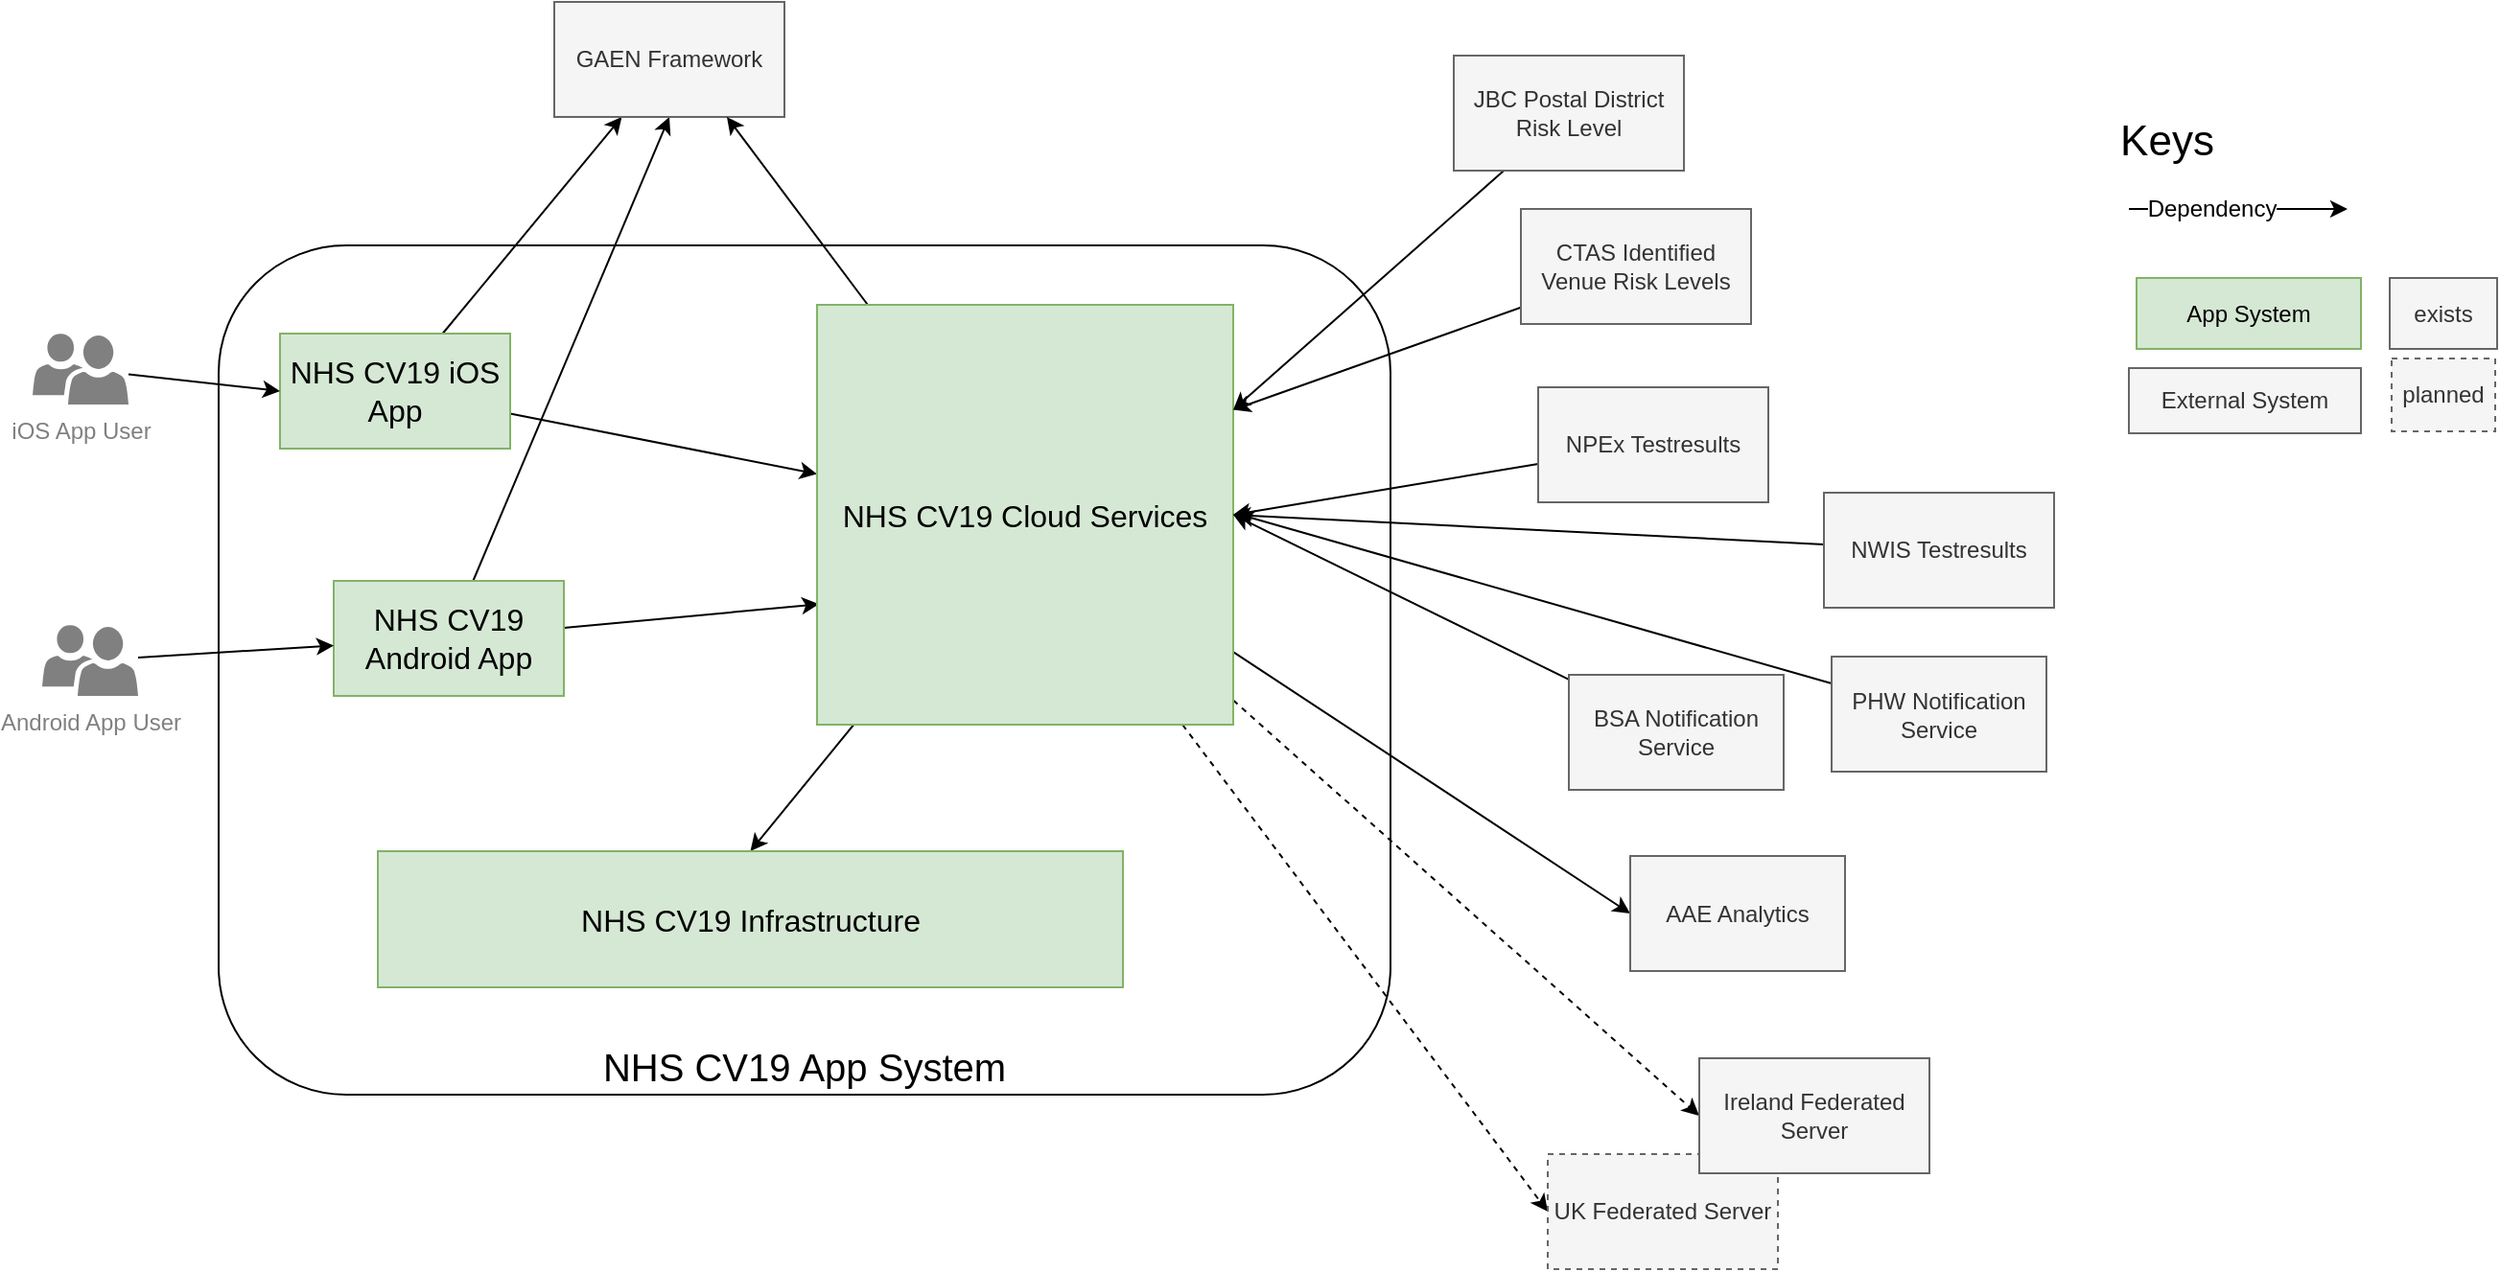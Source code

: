 <mxfile version="13.3.5" type="device" pages="2"><diagram id="AWVpOJH09M_KvvOSWTYQ" name="sys-overview"><mxGraphModel dx="2066" dy="1176" grid="0" gridSize="10" guides="1" tooltips="1" connect="1" arrows="1" fold="1" page="0" pageScale="1" pageWidth="1654" pageHeight="1169" math="0" shadow="0"><root><mxCell id="UwHkjxqNzH9_ePjCZzxs-0"/><mxCell id="UwHkjxqNzH9_ePjCZzxs-1" parent="UwHkjxqNzH9_ePjCZzxs-0"/><mxCell id="PIVwTTfh8Cte0nw2TcMF-15" value="NHS CV19 App System" style="rounded=1;whiteSpace=wrap;html=1;fontSize=20;fillColor=none;verticalAlign=bottom;align=center;" parent="UwHkjxqNzH9_ePjCZzxs-1" vertex="1"><mxGeometry x="171" y="248" width="611" height="443" as="geometry"/></mxCell><mxCell id="PIVwTTfh8Cte0nw2TcMF-0" style="rounded=0;orthogonalLoop=1;jettySize=auto;html=1;fontSize=16;" parent="UwHkjxqNzH9_ePjCZzxs-1" source="UwHkjxqNzH9_ePjCZzxs-2" target="UwHkjxqNzH9_ePjCZzxs-5" edge="1"><mxGeometry relative="1" as="geometry"/></mxCell><mxCell id="PIVwTTfh8Cte0nw2TcMF-3" style="edgeStyle=none;rounded=0;orthogonalLoop=1;jettySize=auto;html=1;" parent="UwHkjxqNzH9_ePjCZzxs-1" source="UwHkjxqNzH9_ePjCZzxs-2" target="UwHkjxqNzH9_ePjCZzxs-4" edge="1"><mxGeometry relative="1" as="geometry"/></mxCell><mxCell id="UwHkjxqNzH9_ePjCZzxs-2" value="NHS CV19 iOS App" style="rounded=0;whiteSpace=wrap;html=1;fillColor=#d5e8d4;strokeColor=#82b366;fontSize=16;" parent="UwHkjxqNzH9_ePjCZzxs-1" vertex="1"><mxGeometry x="203" y="294" width="120" height="60" as="geometry"/></mxCell><mxCell id="PIVwTTfh8Cte0nw2TcMF-1" style="edgeStyle=none;rounded=0;orthogonalLoop=1;jettySize=auto;html=1;entryX=0.005;entryY=0.713;entryDx=0;entryDy=0;entryPerimeter=0;fontSize=16;" parent="UwHkjxqNzH9_ePjCZzxs-1" source="UwHkjxqNzH9_ePjCZzxs-3" target="UwHkjxqNzH9_ePjCZzxs-5" edge="1"><mxGeometry relative="1" as="geometry"/></mxCell><mxCell id="PIVwTTfh8Cte0nw2TcMF-4" style="edgeStyle=none;rounded=0;orthogonalLoop=1;jettySize=auto;html=1;entryX=0.5;entryY=1;entryDx=0;entryDy=0;" parent="UwHkjxqNzH9_ePjCZzxs-1" source="UwHkjxqNzH9_ePjCZzxs-3" target="UwHkjxqNzH9_ePjCZzxs-4" edge="1"><mxGeometry relative="1" as="geometry"/></mxCell><mxCell id="UwHkjxqNzH9_ePjCZzxs-3" value="NHS CV19 Android App" style="rounded=0;whiteSpace=wrap;html=1;fillColor=#d5e8d4;strokeColor=#82b366;fontSize=16;" parent="UwHkjxqNzH9_ePjCZzxs-1" vertex="1"><mxGeometry x="231" y="423" width="120" height="60" as="geometry"/></mxCell><mxCell id="UwHkjxqNzH9_ePjCZzxs-4" value="GAEN Framework" style="rounded=0;whiteSpace=wrap;html=1;fillColor=#f5f5f5;strokeColor=#666666;fontColor=#333333;" parent="UwHkjxqNzH9_ePjCZzxs-1" vertex="1"><mxGeometry x="346" y="121" width="120" height="60" as="geometry"/></mxCell><mxCell id="PIVwTTfh8Cte0nw2TcMF-2" style="edgeStyle=none;rounded=0;orthogonalLoop=1;jettySize=auto;html=1;entryX=0.75;entryY=1;entryDx=0;entryDy=0;" parent="UwHkjxqNzH9_ePjCZzxs-1" source="UwHkjxqNzH9_ePjCZzxs-5" target="UwHkjxqNzH9_ePjCZzxs-4" edge="1"><mxGeometry relative="1" as="geometry"/></mxCell><mxCell id="PIVwTTfh8Cte0nw2TcMF-5" style="edgeStyle=none;rounded=0;orthogonalLoop=1;jettySize=auto;html=1;entryX=0.5;entryY=0;entryDx=0;entryDy=0;fontSize=16;" parent="UwHkjxqNzH9_ePjCZzxs-1" source="UwHkjxqNzH9_ePjCZzxs-5" target="UwHkjxqNzH9_ePjCZzxs-7" edge="1"><mxGeometry relative="1" as="geometry"/></mxCell><mxCell id="PIVwTTfh8Cte0nw2TcMF-13" style="edgeStyle=none;rounded=0;orthogonalLoop=1;jettySize=auto;html=1;entryX=0;entryY=0.5;entryDx=0;entryDy=0;dashed=1;" parent="UwHkjxqNzH9_ePjCZzxs-1" source="UwHkjxqNzH9_ePjCZzxs-5" target="3rVK98nyTludoqbb9hJe-0" edge="1"><mxGeometry relative="1" as="geometry"/></mxCell><mxCell id="PIVwTTfh8Cte0nw2TcMF-14" style="edgeStyle=none;rounded=0;orthogonalLoop=1;jettySize=auto;html=1;entryX=0;entryY=0.5;entryDx=0;entryDy=0;dashed=1;" parent="UwHkjxqNzH9_ePjCZzxs-1" source="UwHkjxqNzH9_ePjCZzxs-5" target="3rVK98nyTludoqbb9hJe-1" edge="1"><mxGeometry relative="1" as="geometry"/></mxCell><mxCell id="UZR_FOi4Qb-Nywjjdk2t-1" style="rounded=0;orthogonalLoop=1;jettySize=auto;html=1;entryX=0;entryY=0.5;entryDx=0;entryDy=0;" edge="1" parent="UwHkjxqNzH9_ePjCZzxs-1" source="UwHkjxqNzH9_ePjCZzxs-5" target="UZR_FOi4Qb-Nywjjdk2t-0"><mxGeometry relative="1" as="geometry"/></mxCell><mxCell id="UwHkjxqNzH9_ePjCZzxs-5" value="NHS CV19 Cloud Services" style="rounded=0;whiteSpace=wrap;html=1;fillColor=#d5e8d4;strokeColor=#82b366;fontSize=16;" parent="UwHkjxqNzH9_ePjCZzxs-1" vertex="1"><mxGeometry x="483" y="279" width="217" height="219" as="geometry"/></mxCell><mxCell id="PIVwTTfh8Cte0nw2TcMF-9" style="edgeStyle=none;rounded=0;orthogonalLoop=1;jettySize=auto;html=1;entryX=1;entryY=0.25;entryDx=0;entryDy=0;" parent="UwHkjxqNzH9_ePjCZzxs-1" source="UwHkjxqNzH9_ePjCZzxs-6" target="UwHkjxqNzH9_ePjCZzxs-5" edge="1"><mxGeometry relative="1" as="geometry"/></mxCell><mxCell id="UwHkjxqNzH9_ePjCZzxs-6" value="JBC Postal District Risk Level" style="rounded=0;whiteSpace=wrap;html=1;fillColor=#f5f5f5;strokeColor=#666666;fontColor=#333333;" parent="UwHkjxqNzH9_ePjCZzxs-1" vertex="1"><mxGeometry x="815" y="149" width="120" height="60" as="geometry"/></mxCell><mxCell id="UwHkjxqNzH9_ePjCZzxs-7" value="NHS CV19 Infrastructure" style="rounded=0;whiteSpace=wrap;html=1;fillColor=#d5e8d4;strokeColor=#82b366;fontSize=16;" parent="UwHkjxqNzH9_ePjCZzxs-1" vertex="1"><mxGeometry x="254" y="564" width="388.5" height="71" as="geometry"/></mxCell><mxCell id="PIVwTTfh8Cte0nw2TcMF-8" style="edgeStyle=none;rounded=0;orthogonalLoop=1;jettySize=auto;html=1;entryX=1;entryY=0.25;entryDx=0;entryDy=0;" parent="UwHkjxqNzH9_ePjCZzxs-1" source="UwHkjxqNzH9_ePjCZzxs-8" target="UwHkjxqNzH9_ePjCZzxs-5" edge="1"><mxGeometry relative="1" as="geometry"/></mxCell><mxCell id="UwHkjxqNzH9_ePjCZzxs-8" value="CTAS Identified Venue Risk Levels" style="rounded=0;whiteSpace=wrap;html=1;fillColor=#f5f5f5;strokeColor=#666666;fontColor=#333333;" parent="UwHkjxqNzH9_ePjCZzxs-1" vertex="1"><mxGeometry x="850" y="229" width="120" height="60" as="geometry"/></mxCell><mxCell id="PIVwTTfh8Cte0nw2TcMF-11" style="edgeStyle=none;rounded=0;orthogonalLoop=1;jettySize=auto;html=1;entryX=1;entryY=0.5;entryDx=0;entryDy=0;" parent="UwHkjxqNzH9_ePjCZzxs-1" source="UwHkjxqNzH9_ePjCZzxs-9" target="UwHkjxqNzH9_ePjCZzxs-5" edge="1"><mxGeometry relative="1" as="geometry"/></mxCell><mxCell id="UwHkjxqNzH9_ePjCZzxs-9" value="NPEx Testresults" style="rounded=0;whiteSpace=wrap;html=1;fillColor=#f5f5f5;strokeColor=#666666;fontColor=#333333;" parent="UwHkjxqNzH9_ePjCZzxs-1" vertex="1"><mxGeometry x="859" y="322" width="120" height="60" as="geometry"/></mxCell><mxCell id="PIVwTTfh8Cte0nw2TcMF-12" style="edgeStyle=none;rounded=0;orthogonalLoop=1;jettySize=auto;html=1;entryX=1;entryY=0.5;entryDx=0;entryDy=0;" parent="UwHkjxqNzH9_ePjCZzxs-1" source="UwHkjxqNzH9_ePjCZzxs-10" target="UwHkjxqNzH9_ePjCZzxs-5" edge="1"><mxGeometry relative="1" as="geometry"/></mxCell><mxCell id="UwHkjxqNzH9_ePjCZzxs-10" value="BSA Notification Service" style="rounded=0;whiteSpace=wrap;html=1;fillColor=#f5f5f5;strokeColor=#666666;fontColor=#333333;" parent="UwHkjxqNzH9_ePjCZzxs-1" vertex="1"><mxGeometry x="875" y="472" width="112" height="60" as="geometry"/></mxCell><mxCell id="PIVwTTfh8Cte0nw2TcMF-10" style="edgeStyle=none;rounded=0;orthogonalLoop=1;jettySize=auto;html=1;entryX=1;entryY=0.5;entryDx=0;entryDy=0;" parent="UwHkjxqNzH9_ePjCZzxs-1" source="UwHkjxqNzH9_ePjCZzxs-11" target="UwHkjxqNzH9_ePjCZzxs-5" edge="1"><mxGeometry relative="1" as="geometry"/></mxCell><mxCell id="UwHkjxqNzH9_ePjCZzxs-11" value="NWIS Testresults" style="rounded=0;whiteSpace=wrap;html=1;fillColor=#f5f5f5;strokeColor=#666666;fontColor=#333333;" parent="UwHkjxqNzH9_ePjCZzxs-1" vertex="1"><mxGeometry x="1008" y="377" width="120" height="60" as="geometry"/></mxCell><mxCell id="3rVK98nyTludoqbb9hJe-0" value="UK Federated Server" style="rounded=0;whiteSpace=wrap;html=1;dashed=1;fillColor=#f5f5f5;strokeColor=#666666;fontColor=#333333;" parent="UwHkjxqNzH9_ePjCZzxs-1" vertex="1"><mxGeometry x="864" y="722" width="120" height="60" as="geometry"/></mxCell><mxCell id="3rVK98nyTludoqbb9hJe-1" value="Ireland Federated Server" style="rounded=0;whiteSpace=wrap;html=1;fillColor=#f5f5f5;strokeColor=#666666;fontColor=#333333;" parent="UwHkjxqNzH9_ePjCZzxs-1" vertex="1"><mxGeometry x="943" y="672" width="120" height="60" as="geometry"/></mxCell><mxCell id="PIVwTTfh8Cte0nw2TcMF-23" style="edgeStyle=none;rounded=0;orthogonalLoop=1;jettySize=auto;html=1;exitX=0.989;exitY=0.854;exitDx=0;exitDy=0;exitPerimeter=0;" parent="UwHkjxqNzH9_ePjCZzxs-1" edge="1"><mxGeometry relative="1" as="geometry"><mxPoint x="1167.003" y="228.996" as="sourcePoint"/><mxPoint x="1281" y="229" as="targetPoint"/></mxGeometry></mxCell><mxCell id="PIVwTTfh8Cte0nw2TcMF-24" value="Dependency" style="edgeLabel;html=1;align=center;verticalAlign=middle;resizable=0;points=[];fontSize=12;" parent="PIVwTTfh8Cte0nw2TcMF-23" vertex="1" connectable="0"><mxGeometry x="-0.246" relative="1" as="geometry"><mxPoint as="offset"/></mxGeometry></mxCell><mxCell id="PIVwTTfh8Cte0nw2TcMF-25" value="External System" style="rounded=0;whiteSpace=wrap;html=1;fillColor=#f5f5f5;strokeColor=#666666;fontColor=#333333;" parent="UwHkjxqNzH9_ePjCZzxs-1" vertex="1"><mxGeometry x="1167" y="312" width="121" height="34" as="geometry"/></mxCell><mxCell id="PIVwTTfh8Cte0nw2TcMF-26" value="planned" style="rounded=0;whiteSpace=wrap;html=1;dashed=1;fillColor=#f5f5f5;strokeColor=#666666;fontColor=#333333;" parent="UwHkjxqNzH9_ePjCZzxs-1" vertex="1"><mxGeometry x="1304" y="307" width="54" height="38" as="geometry"/></mxCell><mxCell id="PIVwTTfh8Cte0nw2TcMF-27" value="exists" style="rounded=0;whiteSpace=wrap;html=1;fillColor=#f5f5f5;strokeColor=#666666;fontColor=#333333;" parent="UwHkjxqNzH9_ePjCZzxs-1" vertex="1"><mxGeometry x="1303" y="265" width="56" height="37" as="geometry"/></mxCell><mxCell id="PIVwTTfh8Cte0nw2TcMF-28" value="Keys" style="text;html=1;strokeColor=none;fillColor=none;align=center;verticalAlign=middle;whiteSpace=wrap;rounded=0;fontSize=22;" parent="UwHkjxqNzH9_ePjCZzxs-1" vertex="1"><mxGeometry x="1167" y="184" width="40" height="20" as="geometry"/></mxCell><mxCell id="PIVwTTfh8Cte0nw2TcMF-32" style="edgeStyle=none;rounded=0;orthogonalLoop=1;jettySize=auto;html=1;fontSize=12;" parent="UwHkjxqNzH9_ePjCZzxs-1" source="PIVwTTfh8Cte0nw2TcMF-31" edge="1"><mxGeometry relative="1" as="geometry"><mxPoint x="702" y="388" as="targetPoint"/></mxGeometry></mxCell><mxCell id="PIVwTTfh8Cte0nw2TcMF-31" value="PHW Notification Service" style="rounded=0;whiteSpace=wrap;html=1;fillColor=#f5f5f5;strokeColor=#666666;fontColor=#333333;" parent="UwHkjxqNzH9_ePjCZzxs-1" vertex="1"><mxGeometry x="1012" y="462.5" width="112" height="60" as="geometry"/></mxCell><mxCell id="PIVwTTfh8Cte0nw2TcMF-35" style="edgeStyle=none;rounded=0;orthogonalLoop=1;jettySize=auto;html=1;entryX=0;entryY=0.5;entryDx=0;entryDy=0;fontSize=12;" parent="UwHkjxqNzH9_ePjCZzxs-1" source="PIVwTTfh8Cte0nw2TcMF-33" target="UwHkjxqNzH9_ePjCZzxs-2" edge="1"><mxGeometry relative="1" as="geometry"/></mxCell><mxCell id="PIVwTTfh8Cte0nw2TcMF-33" value="iOS App User" style="pointerEvents=1;shadow=0;dashed=0;html=1;strokeColor=none;labelPosition=center;verticalLabelPosition=bottom;verticalAlign=top;align=center;shape=mxgraph.mscae.intune.user_group;fontSize=12;fontColor=#808080;fillColor=#808080;" parent="UwHkjxqNzH9_ePjCZzxs-1" vertex="1"><mxGeometry x="74" y="294" width="50" height="37" as="geometry"/></mxCell><mxCell id="PIVwTTfh8Cte0nw2TcMF-36" style="edgeStyle=none;rounded=0;orthogonalLoop=1;jettySize=auto;html=1;fontSize=12;" parent="UwHkjxqNzH9_ePjCZzxs-1" source="PIVwTTfh8Cte0nw2TcMF-34" target="UwHkjxqNzH9_ePjCZzxs-3" edge="1"><mxGeometry relative="1" as="geometry"/></mxCell><mxCell id="PIVwTTfh8Cte0nw2TcMF-34" value="Android App User" style="pointerEvents=1;shadow=0;dashed=0;html=1;strokeColor=none;labelPosition=center;verticalLabelPosition=bottom;verticalAlign=top;align=center;shape=mxgraph.mscae.intune.user_group;fontSize=12;fontColor=#808080;fillColor=#808080;" parent="UwHkjxqNzH9_ePjCZzxs-1" vertex="1"><mxGeometry x="79" y="446" width="50" height="37" as="geometry"/></mxCell><mxCell id="UZR_FOi4Qb-Nywjjdk2t-0" value="AAE Analytics" style="rounded=0;whiteSpace=wrap;html=1;fillColor=#f5f5f5;strokeColor=#666666;fontColor=#333333;" vertex="1" parent="UwHkjxqNzH9_ePjCZzxs-1"><mxGeometry x="907" y="566.5" width="112" height="60" as="geometry"/></mxCell><mxCell id="JJxoGtLsQBbRzUtJJT7l-0" value="App System" style="rounded=0;whiteSpace=wrap;html=1;fillColor=#d5e8d4;strokeColor=#82b366;" vertex="1" parent="UwHkjxqNzH9_ePjCZzxs-1"><mxGeometry x="1171" y="265" width="117" height="37" as="geometry"/></mxCell></root></mxGraphModel></diagram><diagram name="sys-arch" id="MIizSha0O3fvtMK0PCOD"><mxGraphModel dx="3231" dy="2184" grid="0" gridSize="10" guides="1" tooltips="1" connect="1" arrows="1" fold="1" page="0" pageScale="1" pageWidth="1654" pageHeight="1169" math="0" shadow="0"><root><mxCell id="kiVt3S2lOiR5hsIp-Kmd-0"/><mxCell id="kiVt3S2lOiR5hsIp-Kmd-1" parent="kiVt3S2lOiR5hsIp-Kmd-0"/><mxCell id="gddFXcormWA68JvpZiPz-0" value="" style="endArrow=none;dashed=1;html=1;strokeWidth=3;strokeColor=#B3B3B3;" parent="kiVt3S2lOiR5hsIp-Kmd-1" edge="1"><mxGeometry width="50" height="50" relative="1" as="geometry"><mxPoint x="-397" y="-344" as="sourcePoint"/><mxPoint x="-397" y="606" as="targetPoint"/></mxGeometry></mxCell><mxCell id="v7NWKqyv9IXQPwMrkkju-1" value="NHS CV19 Cloud&lt;br style=&quot;font-size: 14px&quot;&gt;[AWS Cloud-Native]" style="whiteSpace=wrap;html=1;fontColor=#000000;strokeColor=#000000;align=right;verticalAlign=top;spacingRight=6;spacing=0;fontSize=14;fontStyle=1;spacingTop=5;" parent="kiVt3S2lOiR5hsIp-Kmd-1" vertex="1"><mxGeometry x="135" y="-167.37" width="377" height="1049" as="geometry"/></mxCell><mxCell id="eq-pwSev9H0Bq-plpGlM-3" value="&lt;span&gt;&lt;br&gt;&lt;/span&gt;" style="whiteSpace=wrap;html=1;strokeColor=#000000;fontColor=#000000;fontStyle=0;dashed=1;verticalAlign=top;fillColor=none;" parent="kiVt3S2lOiR5hsIp-Kmd-1" vertex="1"><mxGeometry x="792.49" y="204.8" width="285.31" height="165.53" as="geometry"/></mxCell><mxCell id="eq-pwSev9H0Bq-plpGlM-13" value="&lt;span&gt;Citizen Notification&lt;br&gt;&lt;/span&gt;" style="whiteSpace=wrap;html=1;strokeColor=#000000;fontColor=#000000;fontStyle=0;dashed=1;verticalAlign=top;fillColor=none;" parent="kiVt3S2lOiR5hsIp-Kmd-1" vertex="1"><mxGeometry x="827.24" y="639.06" width="198.31" height="98.38" as="geometry"/></mxCell><mxCell id="kiVt3S2lOiR5hsIp-Kmd-3" value="" style="rounded=0;whiteSpace=wrap;html=1;strokeColor=#999999;align=left;fillColor=none;strokeWidth=1;" parent="kiVt3S2lOiR5hsIp-Kmd-1" vertex="1"><mxGeometry x="1181" y="403.56" width="253" height="459.03" as="geometry"/></mxCell><mxCell id="kiVt3S2lOiR5hsIp-Kmd-4" value="" style="endArrow=none;dashed=1;html=1;strokeWidth=3;strokeColor=#B3B3B3;" parent="kiVt3S2lOiR5hsIp-Kmd-1" edge="1"><mxGeometry width="50" height="50" relative="1" as="geometry"><mxPoint x="31" y="925.27" as="sourcePoint"/><mxPoint x="31" y="-321.73" as="targetPoint"/></mxGeometry></mxCell><mxCell id="kiVt3S2lOiR5hsIp-Kmd-5" style="edgeStyle=none;rounded=0;orthogonalLoop=1;jettySize=auto;html=1;exitX=0;exitY=0.5;exitDx=0;exitDy=0;entryX=1;entryY=0.5;entryDx=0;entryDy=0;" parent="kiVt3S2lOiR5hsIp-Kmd-1" source="kiVt3S2lOiR5hsIp-Kmd-7" target="kiVt3S2lOiR5hsIp-Kmd-35" edge="1"><mxGeometry relative="1" as="geometry"/></mxCell><mxCell id="kiVt3S2lOiR5hsIp-Kmd-6" value="if ctaToken received from website:&lt;br&gt;upload&amp;nbsp;test results" style="edgeLabel;html=1;align=center;verticalAlign=middle;resizable=0;points=[];" parent="kiVt3S2lOiR5hsIp-Kmd-5" vertex="1" connectable="0"><mxGeometry x="0.281" relative="1" as="geometry"><mxPoint x="23.72" y="6.0" as="offset"/></mxGeometry></mxCell><mxCell id="kiVt3S2lOiR5hsIp-Kmd-7" value="&lt;span&gt;Virology Test Labs&lt;br&gt;&lt;/span&gt;" style="whiteSpace=wrap;html=1;strokeColor=#000000;fontColor=#000000;fontStyle=0;dashed=1;verticalAlign=top;" parent="kiVt3S2lOiR5hsIp-Kmd-1" vertex="1"><mxGeometry x="755.23" y="512.96" width="233" height="101.14" as="geometry"/></mxCell><mxCell id="kiVt3S2lOiR5hsIp-Kmd-8" value="" style="endArrow=classic;html=1;fontSize=20;fontColor=#B3B3B3;" parent="kiVt3S2lOiR5hsIp-Kmd-1" edge="1"><mxGeometry width="50" height="50" relative="1" as="geometry"><mxPoint x="1201.5" y="446.05" as="sourcePoint"/><mxPoint x="1299.5" y="446.05" as="targetPoint"/></mxGeometry></mxCell><mxCell id="kiVt3S2lOiR5hsIp-Kmd-9" value="dependency" style="edgeLabel;html=1;align=center;verticalAlign=middle;resizable=0;points=[];" parent="kiVt3S2lOiR5hsIp-Kmd-8" vertex="1" connectable="0"><mxGeometry x="-0.807" y="3" relative="1" as="geometry"><mxPoint x="39" y="-7" as="offset"/></mxGeometry></mxCell><mxCell id="kiVt3S2lOiR5hsIp-Kmd-10" value="Keys" style="text;html=1;strokeColor=none;fillColor=none;align=left;verticalAlign=middle;whiteSpace=wrap;rounded=0;fontSize=20;fontColor=#000000;" parent="kiVt3S2lOiR5hsIp-Kmd-1" vertex="1"><mxGeometry x="1183" y="368.51" width="190" height="20" as="geometry"/></mxCell><mxCell id="kiVt3S2lOiR5hsIp-Kmd-12" value="" style="pointerEvents=1;dashed=0;html=1;strokeColor=none;fillColor=#4D4D4D;labelPosition=center;verticalLabelPosition=bottom;verticalAlign=top;outlineConnect=0;align=center;shape=mxgraph.office.devices.laptop;fontColor=#000000;gradientColor=none;" parent="kiVt3S2lOiR5hsIp-Kmd-1" vertex="1"><mxGeometry x="-350" y="734.09" width="40" height="30" as="geometry"/></mxCell><mxCell id="kiVt3S2lOiR5hsIp-Kmd-13" value="England/Wales&lt;br&gt;Data for High-risk &lt;br&gt;Postal Districts" style="whiteSpace=wrap;html=1;strokeColor=#23445d;fontStyle=0;fillColor=#bac8d3;" parent="kiVt3S2lOiR5hsIp-Kmd-1" vertex="1"><mxGeometry x="927.8" y="234.8" width="115" height="46.88" as="geometry"/></mxCell><mxCell id="kiVt3S2lOiR5hsIp-Kmd-15" value="" style="endArrow=none;dashed=1;html=1;strokeWidth=3;strokeColor=#B3B3B3;" parent="kiVt3S2lOiR5hsIp-Kmd-1" edge="1"><mxGeometry width="50" height="50" relative="1" as="geometry"><mxPoint x="616" y="929" as="sourcePoint"/><mxPoint x="616" y="-345.77" as="targetPoint"/></mxGeometry></mxCell><mxCell id="kiVt3S2lOiR5hsIp-Kmd-16" value="Component&lt;br&gt;[Technology]" style="whiteSpace=wrap;html=1;" parent="kiVt3S2lOiR5hsIp-Kmd-1" vertex="1"><mxGeometry x="1200.5" y="522.26" width="100" height="43" as="geometry"/></mxCell><mxCell id="kiVt3S2lOiR5hsIp-Kmd-18" value="APIs and Cloud Services (Backend)" style="text;html=1;strokeColor=none;fillColor=none;align=center;verticalAlign=middle;whiteSpace=wrap;rounded=0;fontSize=27;fontColor=#B3B3B3;" parent="kiVt3S2lOiR5hsIp-Kmd-1" vertex="1"><mxGeometry x="141.16" y="-394" width="265" height="20" as="geometry"/></mxCell><mxCell id="kiVt3S2lOiR5hsIp-Kmd-20" style="edgeStyle=none;rounded=0;orthogonalLoop=1;jettySize=auto;html=1;exitX=1;exitY=0.5;exitDx=0;exitDy=0;entryX=0;entryY=0.5;entryDx=0;entryDy=0;" parent="kiVt3S2lOiR5hsIp-Kmd-1" source="v7NWKqyv9IXQPwMrkkju-7" target="gddFXcormWA68JvpZiPz-16" edge="1"><mxGeometry relative="1" as="geometry"><mxPoint x="101" y="825.15" as="targetPoint"/></mxGeometry></mxCell><mxCell id="kiVt3S2lOiR5hsIp-Kmd-21" value="monitor" style="edgeLabel;html=1;align=center;verticalAlign=middle;resizable=0;points=[];" parent="kiVt3S2lOiR5hsIp-Kmd-20" vertex="1" connectable="0"><mxGeometry x="-0.14" relative="1" as="geometry"><mxPoint x="-2.01" y="-2.81" as="offset"/></mxGeometry></mxCell><mxCell id="kiVt3S2lOiR5hsIp-Kmd-22" value="&lt;span&gt;NHS CV19 System &lt;br&gt;Operations&amp;nbsp;&lt;br&gt;[AWS, Web]&lt;/span&gt;" style="whiteSpace=wrap;html=1;fontSize=14;fontStyle=1;spacing=0;spacingRight=6;verticalAlign=top;spacingTop=5;align=left;spacingLeft=6;" parent="kiVt3S2lOiR5hsIp-Kmd-1" vertex="1"><mxGeometry x="-268" y="656.63" width="211.81" height="241" as="geometry"/></mxCell><mxCell id="kiVt3S2lOiR5hsIp-Kmd-24" value="Distribution/&lt;br&gt;Diagnosis Key" style="html=1;fontColor=#000000;strokeColor=#0e8088;fillColor=#b0e3e6;labelPosition=right;verticalLabelPosition=middle;align=left;verticalAlign=middle;spacingRight=0;spacingLeft=5;" parent="kiVt3S2lOiR5hsIp-Kmd-1" vertex="1"><mxGeometry x="123.49" y="36.45" width="25.01" height="26.63" as="geometry"/></mxCell><mxCell id="kiVt3S2lOiR5hsIp-Kmd-33" value="order test" style="edgeStyle=none;rounded=0;orthogonalLoop=1;jettySize=auto;html=1;exitX=0;exitY=0.5;exitDx=0;exitDy=0;entryX=1;entryY=0.5;entryDx=0;entryDy=0;" parent="kiVt3S2lOiR5hsIp-Kmd-1" source="kiVt3S2lOiR5hsIp-Kmd-106" target="eq-pwSev9H0Bq-plpGlM-20" edge="1"><mxGeometry relative="1" as="geometry"><mxPoint x="-376.57" y="80.765" as="targetPoint"/></mxGeometry></mxCell><mxCell id="kiVt3S2lOiR5hsIp-Kmd-35" value="Upload/&lt;br&gt;Test Lab Results" style="html=1;strokeColor=#0E8088;fillColor=#B0E3E6;labelPosition=left;verticalLabelPosition=middle;align=right;verticalAlign=middle;spacingRight=5;" parent="kiVt3S2lOiR5hsIp-Kmd-1" vertex="1"><mxGeometry x="493.99" y="580.83" width="25" height="25" as="geometry"/></mxCell><mxCell id="kiVt3S2lOiR5hsIp-Kmd-36" style="edgeStyle=none;rounded=0;orthogonalLoop=1;jettySize=auto;html=1;entryX=0;entryY=0.5;entryDx=0;entryDy=0;exitX=1;exitY=0.5;exitDx=0;exitDy=0;" parent="kiVt3S2lOiR5hsIp-Kmd-1" edge="1"><mxGeometry relative="1" as="geometry"><mxPoint x="103.14" y="407.02" as="targetPoint"/></mxGeometry></mxCell><mxCell id="kiVt3S2lOiR5hsIp-Kmd-37" value="send app analytics" style="edgeLabel;html=1;align=center;verticalAlign=middle;resizable=0;points=[];" parent="kiVt3S2lOiR5hsIp-Kmd-36" vertex="1" connectable="0"><mxGeometry x="0.35" relative="1" as="geometry"><mxPoint x="-47.88" y="-9.33" as="offset"/></mxGeometry></mxCell><mxCell id="kiVt3S2lOiR5hsIp-Kmd-38" value="&lt;meta charset=&quot;utf-8&quot;&gt;&lt;span style=&quot;color: rgb(0, 0, 0); font-family: helvetica; font-size: 11px; font-style: normal; font-weight: 400; letter-spacing: normal; text-align: center; text-indent: 0px; text-transform: none; word-spacing: 0px; background-color: rgb(255, 255, 255); display: inline; float: none;&quot;&gt;poll test result&lt;/span&gt;" style="edgeStyle=none;rounded=0;orthogonalLoop=1;jettySize=auto;html=1;exitX=1;exitY=0.5;exitDx=0;exitDy=0;entryX=0;entryY=0.5;entryDx=0;entryDy=0;" parent="kiVt3S2lOiR5hsIp-Kmd-1" edge="1"><mxGeometry relative="1" as="geometry"><mxPoint x="112.67" y="124.705" as="targetPoint"/></mxGeometry></mxCell><mxCell id="kiVt3S2lOiR5hsIp-Kmd-40" value="NHS CV19 App&lt;br style=&quot;font-size: 14px;&quot;&gt;[iOS, Android]" style="whiteSpace=wrap;html=1;fontColor=#000000;strokeColor=#000000;align=left;verticalAlign=top;spacingRight=6;spacing=0;fontSize=14;fontStyle=1;spacingTop=5;spacingLeft=6;" parent="kiVt3S2lOiR5hsIp-Kmd-1" vertex="1"><mxGeometry x="-324" y="-263" width="272" height="839" as="geometry"/></mxCell><mxCell id="kiVt3S2lOiR5hsIp-Kmd-41" value="UK data sources and analytics" style="rounded=0;whiteSpace=wrap;html=1;fillColor=#bac8d3;strokeColor=#23445d;" parent="kiVt3S2lOiR5hsIp-Kmd-1" vertex="1"><mxGeometry x="859.0" y="806.75" width="88" height="60" as="geometry"/></mxCell><mxCell id="kiVt3S2lOiR5hsIp-Kmd-50" value="Organisation" style="whiteSpace=wrap;html=1;rounded=0;strokeColor=#23445d;fillColor=#bac8d3;" parent="kiVt3S2lOiR5hsIp-Kmd-1" vertex="1"><mxGeometry x="1200.5" y="681.59" width="104" height="43" as="geometry"/></mxCell><mxCell id="kiVt3S2lOiR5hsIp-Kmd-51" value="Upload/&lt;br&gt;Postal District Risk Levels" style="html=1;strokeColor=#0E8088;fillColor=#B0E3E6;labelPosition=left;verticalLabelPosition=middle;align=right;verticalAlign=middle;spacingRight=5;" parent="kiVt3S2lOiR5hsIp-Kmd-1" vertex="1"><mxGeometry x="493.99" y="188.31" width="25" height="25" as="geometry"/></mxCell><mxCell id="kiVt3S2lOiR5hsIp-Kmd-54" value="Symptoms Data" style="whiteSpace=wrap;html=1;strokeColor=#0E8088;fillColor=#B0E3E6;labelPosition=left;verticalLabelPosition=middle;align=right;verticalAlign=middle;spacingRight=5;" parent="kiVt3S2lOiR5hsIp-Kmd-1" vertex="1"><mxGeometry x="496.13" y="287.36" width="25" height="25" as="geometry"/></mxCell><mxCell id="_n_Tzm7SmgrRMgYOmNy--3" style="rounded=0;orthogonalLoop=1;jettySize=auto;html=1;entryX=0;entryY=0.5;entryDx=0;entryDy=0;" parent="kiVt3S2lOiR5hsIp-Kmd-1" source="kiVt3S2lOiR5hsIp-Kmd-61" target="2d_QCjYA2E_OFU-nd2_z-1" edge="1"><mxGeometry relative="1" as="geometry"/></mxCell><mxCell id="kiVt3S2lOiR5hsIp-Kmd-61" value="poll&amp;nbsp; configuration" style="whiteSpace=wrap;html=1;fontColor=#000000;strokeColor=#0e8088;fillColor=#b0e3e6;spacingRight=5;labelPosition=left;verticalLabelPosition=middle;align=right;verticalAlign=middle;" parent="kiVt3S2lOiR5hsIp-Kmd-1" vertex="1"><mxGeometry x="-64.85" y="-53.0" width="25" height="25" as="geometry"/></mxCell><mxCell id="kiVt3S2lOiR5hsIp-Kmd-64" value="" style="rounded=0;whiteSpace=wrap;html=1;fontColor=#999999;" parent="kiVt3S2lOiR5hsIp-Kmd-1" vertex="1"><mxGeometry x="1293.5" y="534.26" width="21" height="19" as="geometry"/></mxCell><mxCell id="kiVt3S2lOiR5hsIp-Kmd-65" value="&lt;div&gt;&lt;span&gt;&lt;font color=&quot;#000000&quot; face=&quot;helvetica&quot;&gt;Port &lt;br&gt;(modular point of interaction)&lt;/font&gt;&lt;/span&gt;&lt;/div&gt;" style="text;whiteSpace=wrap;html=1;fontColor=#999999;align=left;" parent="kiVt3S2lOiR5hsIp-Kmd-1" vertex="1"><mxGeometry x="1319.5" y="529.03" width="87" height="42" as="geometry"/></mxCell><mxCell id="kiVt3S2lOiR5hsIp-Kmd-66" value="&lt;span&gt;ConfigStore&lt;br&gt;&lt;/span&gt;" style="whiteSpace=wrap;html=1;strokeColor=#0e8088;fontStyle=0;fillColor=#b0e3e6;labelPosition=right;verticalLabelPosition=middle;align=left;verticalAlign=middle;spacingLeft=5;" parent="kiVt3S2lOiR5hsIp-Kmd-1" vertex="1"><mxGeometry x="120" y="685.82" width="24.84" height="23.42" as="geometry"/></mxCell><mxCell id="kiVt3S2lOiR5hsIp-Kmd-67" value="Exists or implementation&lt;br&gt;in progress" style="whiteSpace=wrap;html=1;fillColor=#b0e3e6;strokeColor=#0e8088;" parent="kiVt3S2lOiR5hsIp-Kmd-1" vertex="1"><mxGeometry x="1200.5" y="600.03" width="88" height="43" as="geometry"/></mxCell><mxCell id="kiVt3S2lOiR5hsIp-Kmd-68" value="&lt;font color=&quot;#000000&quot;&gt;Sys Admin&lt;/font&gt;" style="pointerEvents=1;shadow=0;dashed=0;html=1;strokeColor=#314354;labelPosition=center;verticalLabelPosition=bottom;verticalAlign=top;align=center;fillColor=#647687;shape=mxgraph.mscae.intune.user_group;fontColor=#ffffff;" parent="kiVt3S2lOiR5hsIp-Kmd-1" vertex="1"><mxGeometry x="-359" y="788.01" width="50" height="36.89" as="geometry"/></mxCell><mxCell id="kiVt3S2lOiR5hsIp-Kmd-69" style="edgeStyle=none;rounded=0;orthogonalLoop=1;jettySize=auto;html=1;entryX=0;entryY=0.5;entryDx=0;entryDy=0;exitX=1;exitY=0.5;exitDx=0;exitDy=0;" parent="kiVt3S2lOiR5hsIp-Kmd-1" source="v7NWKqyv9IXQPwMrkkju-6" target="kiVt3S2lOiR5hsIp-Kmd-66" edge="1"><mxGeometry relative="1" as="geometry"><mxPoint x="-190" y="867.15" as="sourcePoint"/><mxPoint x="93" y="851.15" as="targetPoint"/></mxGeometry></mxCell><mxCell id="kiVt3S2lOiR5hsIp-Kmd-70" value="switch &lt;br&gt;circuit breaker" style="edgeLabel;html=1;align=center;verticalAlign=middle;resizable=0;points=[];" parent="kiVt3S2lOiR5hsIp-Kmd-69" vertex="1" connectable="0"><mxGeometry x="-0.14" relative="1" as="geometry"><mxPoint x="-4.38" y="-12.45" as="offset"/></mxGeometry></mxCell><mxCell id="kiVt3S2lOiR5hsIp-Kmd-71" value="enter &lt;br&gt;test code" style="edgeStyle=none;rounded=0;orthogonalLoop=1;jettySize=auto;html=1;entryX=0;entryY=0.5;entryDx=0;entryDy=0;exitX=0.87;exitY=0.65;exitDx=0;exitDy=0;exitPerimeter=0;" parent="kiVt3S2lOiR5hsIp-Kmd-1" source="gddFXcormWA68JvpZiPz-38" target="kiVt3S2lOiR5hsIp-Kmd-131" edge="1"><mxGeometry relative="1" as="geometry"/></mxCell><mxCell id="kiVt3S2lOiR5hsIp-Kmd-72" value="check-in to venue" style="edgeStyle=none;rounded=0;orthogonalLoop=1;jettySize=auto;html=1;entryX=0;entryY=0.75;entryDx=0;entryDy=0;exitX=0.87;exitY=0.65;exitDx=0;exitDy=0;exitPerimeter=0;" parent="kiVt3S2lOiR5hsIp-Kmd-1" source="gddFXcormWA68JvpZiPz-11" target="kiVt3S2lOiR5hsIp-Kmd-92" edge="1"><mxGeometry relative="1" as="geometry"/></mxCell><mxCell id="kiVt3S2lOiR5hsIp-Kmd-77" style="edgeStyle=none;rounded=0;orthogonalLoop=1;jettySize=auto;html=1;" parent="kiVt3S2lOiR5hsIp-Kmd-1" source="kiVt3S2lOiR5hsIp-Kmd-79" target="kiVt3S2lOiR5hsIp-Kmd-82" edge="1"><mxGeometry relative="1" as="geometry"><mxPoint x="801.33" y="81.3" as="targetPoint"/></mxGeometry></mxCell><mxCell id="kiVt3S2lOiR5hsIp-Kmd-78" value="provides IDs from&lt;br&gt;generated posters" style="edgeLabel;html=1;align=center;verticalAlign=middle;resizable=0;points=[];" parent="kiVt3S2lOiR5hsIp-Kmd-77" vertex="1" connectable="0"><mxGeometry x="0.055" y="2" relative="1" as="geometry"><mxPoint as="offset"/></mxGeometry></mxCell><mxCell id="kiVt3S2lOiR5hsIp-Kmd-79" value="&lt;span&gt;QR Code &lt;br&gt;Poster Generator&lt;br&gt;[Web Application]&lt;br&gt;&lt;/span&gt;" style="whiteSpace=wrap;html=1;strokeColor=#0e8088;fontStyle=0;fillColor=#b0e3e6;" parent="kiVt3S2lOiR5hsIp-Kmd-1" vertex="1"><mxGeometry x="907.13" y="36.82" width="104.11" height="93.84" as="geometry"/></mxCell><mxCell id="kiVt3S2lOiR5hsIp-Kmd-80" value="Upload/&lt;br&gt;Identified Risk Venues" style="html=1;fillColor=#B0E3E6;strokeColor=#0E8088;labelPosition=left;verticalLabelPosition=middle;align=right;verticalAlign=middle;spacingRight=5;" parent="kiVt3S2lOiR5hsIp-Kmd-1" vertex="1"><mxGeometry x="496.13" y="65.91" width="25" height="25" as="geometry"/></mxCell><mxCell id="kiVt3S2lOiR5hsIp-Kmd-82" value="&lt;span&gt;England/Wales&lt;br&gt;RiskVenues&lt;br&gt;&lt;/span&gt;" style="whiteSpace=wrap;html=1;fontStyle=0;fillColor=#b0e3e6;strokeColor=#0e8088;" parent="kiVt3S2lOiR5hsIp-Kmd-1" vertex="1"><mxGeometry x="667.13" y="48.28" width="97.84" height="50" as="geometry"/></mxCell><mxCell id="kiVt3S2lOiR5hsIp-Kmd-83" value="App Analytics Environment AAE" style="whiteSpace=wrap;html=1;strokeColor=#0e8088;fontStyle=0;fillColor=#b0e3e6;" parent="kiVt3S2lOiR5hsIp-Kmd-1" vertex="1"><mxGeometry x="747.0" y="820.69" width="119.68" height="57.31" as="geometry"/></mxCell><mxCell id="kiVt3S2lOiR5hsIp-Kmd-86" style="edgeStyle=none;rounded=0;orthogonalLoop=1;jettySize=auto;html=1;exitX=1;exitY=0.5;exitDx=0;exitDy=0;fontColor=#000000;entryX=0;entryY=0.5;entryDx=0;entryDy=0;" parent="kiVt3S2lOiR5hsIp-Kmd-1" source="gddFXcormWA68JvpZiPz-15" target="kiVt3S2lOiR5hsIp-Kmd-83" edge="1"><mxGeometry relative="1" as="geometry"><mxPoint x="766.29" y="1007.385" as="sourcePoint"/><mxPoint x="619.29" y="993.78" as="targetPoint"/></mxGeometry></mxCell><mxCell id="kiVt3S2lOiR5hsIp-Kmd-87" value="&lt;font color=&quot;#000000&quot;&gt;send buffered mobile analytics, &lt;br&gt;[parquet file&lt;br&gt;~every 1min]&lt;br&gt;&lt;/font&gt;" style="edgeLabel;html=1;align=center;verticalAlign=middle;resizable=0;points=[];fontColor=#999999;" parent="kiVt3S2lOiR5hsIp-Kmd-86" vertex="1" connectable="0"><mxGeometry x="-0.02" y="-1" relative="1" as="geometry"><mxPoint x="-9.28" y="0.96" as="offset"/></mxGeometry></mxCell><mxCell id="kiVt3S2lOiR5hsIp-Kmd-90" value="UK QR Code System&lt;br&gt;(based on customised&amp;nbsp; NZ system)" style="rounded=0;whiteSpace=wrap;html=1;fillColor=#bac8d3;strokeColor=#23445d;" parent="kiVt3S2lOiR5hsIp-Kmd-1" vertex="1"><mxGeometry x="1003.0" y="97.92" width="132.37" height="66.23" as="geometry"/></mxCell><mxCell id="kiVt3S2lOiR5hsIp-Kmd-91" value="scan venue poster" style="rounded=0;orthogonalLoop=1;jettySize=auto;html=1;entryX=1;entryY=0.5;entryDx=0;entryDy=0;" parent="kiVt3S2lOiR5hsIp-Kmd-1" source="kiVt3S2lOiR5hsIp-Kmd-92" target="kiVt3S2lOiR5hsIp-Kmd-108" edge="1"><mxGeometry relative="1" as="geometry"><mxPoint x="-403.39" y="163.155" as="targetPoint"/></mxGeometry></mxCell><mxCell id="kiVt3S2lOiR5hsIp-Kmd-92" value="" style="rounded=0;whiteSpace=wrap;html=1;fillColor=#b0e3e6;strokeColor=#0e8088;" parent="kiVt3S2lOiR5hsIp-Kmd-1" vertex="1"><mxGeometry x="-335.5" y="7.46" width="25" height="25" as="geometry"/></mxCell><mxCell id="kiVt3S2lOiR5hsIp-Kmd-93" value="&lt;font color=&quot;#000000&quot;&gt;App Admin&lt;/font&gt;" style="pointerEvents=1;shadow=0;dashed=0;html=1;labelPosition=center;verticalLabelPosition=bottom;verticalAlign=top;align=center;fillColor=#647687;shape=mxgraph.mscae.intune.user_group;fontColor=#ffffff;strokeColor=#314354;" parent="kiVt3S2lOiR5hsIp-Kmd-1" vertex="1"><mxGeometry x="-449.25" y="760.01" width="50" height="37" as="geometry"/></mxCell><mxCell id="kiVt3S2lOiR5hsIp-Kmd-94" value="requirement process for &lt;br&gt;getting data and links" style="edgeStyle=none;rounded=0;orthogonalLoop=1;jettySize=auto;html=1;entryX=1;entryY=0.5;entryDx=0;entryDy=0;exitX=0;exitY=0.5;exitDx=0;exitDy=0;endArrow=none;endFill=0;startArrow=classic;startFill=1;" parent="kiVt3S2lOiR5hsIp-Kmd-1" source="eq-pwSev9H0Bq-plpGlM-3" target="kiVt3S2lOiR5hsIp-Kmd-54" edge="1"><mxGeometry relative="1" as="geometry"><mxPoint x="706.29" y="302.96" as="sourcePoint"/><mxPoint x="727.31" y="322.66" as="targetPoint"/></mxGeometry></mxCell><mxCell id="kiVt3S2lOiR5hsIp-Kmd-95" style="edgeStyle=none;rounded=0;orthogonalLoop=1;jettySize=auto;html=1;endArrow=classic;endFill=1;startArrow=none;startFill=0;entryX=0;entryY=0.5;entryDx=0;entryDy=0;exitX=1;exitY=0.5;exitDx=0;exitDy=0;" parent="kiVt3S2lOiR5hsIp-Kmd-1" target="kiVt3S2lOiR5hsIp-Kmd-13" edge="1"><mxGeometry relative="1" as="geometry"><mxPoint x="781.27" y="208.18" as="targetPoint"/><mxPoint x="766.64" y="203.8" as="sourcePoint"/></mxGeometry></mxCell><mxCell id="kiVt3S2lOiR5hsIp-Kmd-96" value="operations process, &lt;br&gt;get list of high-risk &lt;br&gt;postal districts" style="edgeLabel;html=1;align=center;verticalAlign=middle;resizable=0;points=[];" parent="kiVt3S2lOiR5hsIp-Kmd-95" vertex="1" connectable="0"><mxGeometry x="0.078" y="1" relative="1" as="geometry"><mxPoint as="offset"/></mxGeometry></mxCell><mxCell id="kiVt3S2lOiR5hsIp-Kmd-97" value="England Test Database&lt;br&gt;[NPEx]" style="whiteSpace=wrap;html=1;fontStyle=0;fillColor=#b0e3e6;strokeColor=#0E8088;" parent="kiVt3S2lOiR5hsIp-Kmd-1" vertex="1"><mxGeometry x="776.56" y="542.87" width="83.34" height="50" as="geometry"/></mxCell><mxCell id="kiVt3S2lOiR5hsIp-Kmd-98" value="NHS Wales Integration&lt;br&gt;[Fiorano]" style="whiteSpace=wrap;html=1;fontColor=#000000;fontStyle=0;fillColor=#B0E3E6;strokeColor=#0E8088;" parent="kiVt3S2lOiR5hsIp-Kmd-1" vertex="1"><mxGeometry x="880.55" y="542.87" width="83.34" height="50" as="geometry"/></mxCell><mxCell id="kiVt3S2lOiR5hsIp-Kmd-99" value="cta" style="edgeStyle=none;rounded=0;orthogonalLoop=1;jettySize=auto;html=1;entryX=0.5;entryY=0;entryDx=0;entryDy=0;" parent="kiVt3S2lOiR5hsIp-Kmd-1" source="kiVt3S2lOiR5hsIp-Kmd-100" target="kiVt3S2lOiR5hsIp-Kmd-7" edge="1"><mxGeometry relative="1" as="geometry"/></mxCell><mxCell id="kiVt3S2lOiR5hsIp-Kmd-104" value="Public Health England (PHE), JBC" style="rounded=0;whiteSpace=wrap;html=1;fillColor=#bac8d3;strokeColor=#23445d;" parent="kiVt3S2lOiR5hsIp-Kmd-1" vertex="1"><mxGeometry x="876.14" y="290.23" width="82" height="56" as="geometry"/></mxCell><mxCell id="kiVt3S2lOiR5hsIp-Kmd-105" value="Planned" style="whiteSpace=wrap;html=1;" parent="kiVt3S2lOiR5hsIp-Kmd-1" vertex="1"><mxGeometry x="1297.5" y="600.03" width="59" height="43" as="geometry"/></mxCell><mxCell id="kiVt3S2lOiR5hsIp-Kmd-106" value="" style="rounded=0;whiteSpace=wrap;html=1;fillColor=#b0e3e6;strokeColor=#0e8088;" parent="kiVt3S2lOiR5hsIp-Kmd-1" vertex="1"><mxGeometry x="-334" y="127.89" width="25" height="25" as="geometry"/></mxCell><mxCell id="kiVt3S2lOiR5hsIp-Kmd-108" value="&lt;span&gt;Venue &lt;br&gt;QR Code &lt;br&gt;Poster&lt;br&gt;&lt;/span&gt;" style="whiteSpace=wrap;html=1;verticalAlign=middle;fillColor=#ffe6cc;strokeColor=#d79b00;" parent="kiVt3S2lOiR5hsIp-Kmd-1" vertex="1"><mxGeometry x="-560" y="-67.85" width="78.61" height="54.62" as="geometry"/></mxCell><mxCell id="kiVt3S2lOiR5hsIp-Kmd-117" style="edgeStyle=none;rounded=0;orthogonalLoop=1;jettySize=auto;html=1;entryX=1;entryY=0.5;entryDx=0;entryDy=0;endArrow=none;endFill=0;startArrow=classic;startFill=1;exitX=0;exitY=0.5;exitDx=0;exitDy=0;" parent="kiVt3S2lOiR5hsIp-Kmd-1" source="onJceIhS_v7Q1VFYmYFt-3" target="gddFXcormWA68JvpZiPz-1" edge="1"><mxGeometry relative="1" as="geometry"><mxPoint x="819.68" y="446.76" as="sourcePoint"/><mxPoint x="816.83" y="997.5" as="targetPoint"/></mxGeometry></mxCell><mxCell id="gddFXcormWA68JvpZiPz-3" value="requirement process: &lt;br&gt;get website URL" style="edgeLabel;html=1;align=center;verticalAlign=middle;resizable=0;points=[];" parent="kiVt3S2lOiR5hsIp-Kmd-117" vertex="1" connectable="0"><mxGeometry x="-0.221" y="5" relative="1" as="geometry"><mxPoint x="-17.47" y="-0.59" as="offset"/></mxGeometry></mxCell><mxCell id="kiVt3S2lOiR5hsIp-Kmd-120" value="" style="endArrow=none;dashed=1;html=1;strokeWidth=3;strokeColor=#B3B3B3;" parent="kiVt3S2lOiR5hsIp-Kmd-1" edge="1"><mxGeometry width="50" height="50" relative="1" as="geometry"><mxPoint x="23" y="609.09" as="sourcePoint"/><mxPoint x="-790" y="609.09" as="targetPoint"/></mxGeometry></mxCell><mxCell id="kiVt3S2lOiR5hsIp-Kmd-121" value="Operations" style="text;html=1;strokeColor=none;fillColor=none;align=left;verticalAlign=middle;whiteSpace=wrap;rounded=0;fontSize=27;fontColor=#B3B3B3;" parent="kiVt3S2lOiR5hsIp-Kmd-1" vertex="1"><mxGeometry x="-737.88" y="639.64" width="408.25" height="20" as="geometry"/></mxCell><mxCell id="kiVt3S2lOiR5hsIp-Kmd-123" value="&lt;span&gt;Mail/SMS with virology test result code&lt;br&gt;&lt;/span&gt;" style="whiteSpace=wrap;html=1;strokeColor=#d79b00;fontColor=#000000;verticalAlign=middle;fillColor=#ffe6cc;" parent="kiVt3S2lOiR5hsIp-Kmd-1" vertex="1"><mxGeometry x="-578" y="364.0" width="92.5" height="55.75" as="geometry"/></mxCell><mxCell id="kiVt3S2lOiR5hsIp-Kmd-128" value="Upload/&lt;br&gt;TokenAPI" style="whiteSpace=wrap;html=1;strokeColor=#0E8088;fillColor=#B0E3E6;labelPosition=left;verticalLabelPosition=middle;align=right;verticalAlign=middle;spacingRight=5;" parent="kiVt3S2lOiR5hsIp-Kmd-1" vertex="1"><mxGeometry x="494.84" y="650.35" width="25" height="25" as="geometry"/></mxCell><mxCell id="kiVt3S2lOiR5hsIp-Kmd-129" value="get order URL&amp;nbsp;&lt;br&gt;and tokens" style="edgeStyle=none;rounded=0;orthogonalLoop=1;jettySize=auto;html=1;exitX=1;exitY=0.5;exitDx=0;exitDy=0;entryX=0;entryY=0.25;entryDx=0;entryDy=0;" parent="kiVt3S2lOiR5hsIp-Kmd-1" edge="1"><mxGeometry x="-0.196" y="3" relative="1" as="geometry"><mxPoint as="offset"/><mxPoint x="112.67" y="115.558" as="targetPoint"/></mxGeometry></mxCell><mxCell id="kiVt3S2lOiR5hsIp-Kmd-131" value="" style="rounded=0;whiteSpace=wrap;html=1;fillColor=#b0e3e6;strokeColor=#0e8088;" parent="kiVt3S2lOiR5hsIp-Kmd-1" vertex="1"><mxGeometry x="-334" y="352.66" width="25" height="25" as="geometry"/></mxCell><mxCell id="kiVt3S2lOiR5hsIp-Kmd-132" value="England (BSA),&amp;nbsp;Wales (PHW)" style="rounded=0;whiteSpace=wrap;html=1;fillColor=#bac8d3;strokeColor=#23445d;" parent="kiVt3S2lOiR5hsIp-Kmd-1" vertex="1"><mxGeometry x="-610" y="417.44" width="81" height="51.56" as="geometry"/></mxCell><mxCell id="kiVt3S2lOiR5hsIp-Kmd-133" style="rounded=0;orthogonalLoop=1;jettySize=auto;html=1;exitX=0;exitY=0.5;exitDx=0;exitDy=0;" parent="kiVt3S2lOiR5hsIp-Kmd-1" source="eq-pwSev9H0Bq-plpGlM-13" target="kiVt3S2lOiR5hsIp-Kmd-128" edge="1"><mxGeometry relative="1" as="geometry"/></mxCell><mxCell id="kiVt3S2lOiR5hsIp-Kmd-134" value="if ctaToken NOT received from website&lt;br&gt;upload test results &amp;amp; &lt;br&gt;create test result token&lt;br&gt;&amp;nbsp;for sending sms/mail" style="edgeLabel;html=1;align=center;verticalAlign=middle;resizable=0;points=[];" parent="kiVt3S2lOiR5hsIp-Kmd-133" vertex="1" connectable="0"><mxGeometry x="0.07" y="-1" relative="1" as="geometry"><mxPoint x="32.94" y="8.2" as="offset"/></mxGeometry></mxCell><mxCell id="kiVt3S2lOiR5hsIp-Kmd-137" value="PHW Token Retrieval" style="whiteSpace=wrap;html=1;fillColor=#B0E3E6;strokeColor=#0E8088;" parent="kiVt3S2lOiR5hsIp-Kmd-1" vertex="1"><mxGeometry x="929.55" y="666.44" width="76.55" height="53" as="geometry"/></mxCell><mxCell id="kiVt3S2lOiR5hsIp-Kmd-139" value="England and Wales&lt;br&gt;Businesses" style="rounded=0;whiteSpace=wrap;html=1;fillColor=#bac8d3;strokeColor=#23445d;" parent="kiVt3S2lOiR5hsIp-Kmd-1" vertex="1"><mxGeometry x="-632" y="-29.02" width="85" height="55.55" as="geometry"/></mxCell><mxCell id="kiVt3S2lOiR5hsIp-Kmd-140" value="UK &lt;br&gt;Virology Test Booking Services" style="rounded=0;whiteSpace=wrap;html=1;fillColor=#bac8d3;strokeColor=#23445d;" parent="kiVt3S2lOiR5hsIp-Kmd-1" vertex="1"><mxGeometry x="-666" y="102" width="103.25" height="53.89" as="geometry"/></mxCell><mxCell id="kiVt3S2lOiR5hsIp-Kmd-154" value="2020-09-22" style="text;html=1;strokeColor=none;fillColor=none;align=center;verticalAlign=middle;whiteSpace=wrap;rounded=0;fontSize=24;fontColor=#FF0000;" parent="kiVt3S2lOiR5hsIp-Kmd-1" vertex="1"><mxGeometry x="1065" y="316" width="349.68" height="20" as="geometry"/></mxCell><mxCell id="kiVt3S2lOiR5hsIp-Kmd-155" value="BSA" style="whiteSpace=wrap;html=1;fillColor=#B0E3E6;strokeColor=#0E8088;" parent="kiVt3S2lOiR5hsIp-Kmd-1" vertex="1"><mxGeometry x="841.76" y="666.44" width="68.79" height="40" as="geometry"/></mxCell><mxCell id="kiVt3S2lOiR5hsIp-Kmd-156" value="NWIS" style="rounded=0;whiteSpace=wrap;html=1;fillColor=#bac8d3;strokeColor=#23445d;" parent="kiVt3S2lOiR5hsIp-Kmd-1" vertex="1"><mxGeometry x="973.55" y="731.54" width="62" height="31.38" as="geometry"/></mxCell><mxCell id="kiVt3S2lOiR5hsIp-Kmd-163" style="edgeStyle=none;rounded=0;orthogonalLoop=1;jettySize=auto;html=1;exitX=0;exitY=0.5;exitDx=0;exitDy=0;entryX=1;entryY=0.5;entryDx=0;entryDy=0;" parent="kiVt3S2lOiR5hsIp-Kmd-1" source="kiVt3S2lOiR5hsIp-Kmd-82" target="kiVt3S2lOiR5hsIp-Kmd-80" edge="1"><mxGeometry relative="1" as="geometry"><mxPoint x="1042.64" y="159.51" as="targetPoint"/></mxGeometry></mxCell><mxCell id="kiVt3S2lOiR5hsIp-Kmd-164" value="list of risk venues&lt;br&gt;[https text/csv]" style="edgeLabel;html=1;align=center;verticalAlign=middle;resizable=0;points=[];" parent="kiVt3S2lOiR5hsIp-Kmd-163" vertex="1" connectable="0"><mxGeometry x="0.078" y="1" relative="1" as="geometry"><mxPoint x="11.11" y="3.45" as="offset"/></mxGeometry></mxCell><mxCell id="obj5qkunVQzRYrQUTyJ8-7" value="NWIS" style="rounded=0;whiteSpace=wrap;html=1;fillColor=#bac8d3;strokeColor=#23445d;" parent="kiVt3S2lOiR5hsIp-Kmd-1" vertex="1"><mxGeometry x="955.3" y="519.77" width="62" height="39.24" as="geometry"/></mxCell><mxCell id="eq-pwSev9H0Bq-plpGlM-1" value="Policy and &lt;br&gt;Strategy" style="rounded=0;whiteSpace=wrap;html=1;fillColor=#bac8d3;strokeColor=#23445d;" parent="kiVt3S2lOiR5hsIp-Kmd-1" vertex="1"><mxGeometry x="964.43" y="312.62" width="97" height="47.63" as="geometry"/></mxCell><mxCell id="eq-pwSev9H0Bq-plpGlM-2" value="Public Health Wales" style="rounded=0;whiteSpace=wrap;html=1;fillColor=#bac8d3;strokeColor=#23445d;" parent="kiVt3S2lOiR5hsIp-Kmd-1" vertex="1"><mxGeometry x="818.49" y="309.23" width="64" height="43.84" as="geometry"/></mxCell><mxCell id="eq-pwSev9H0Bq-plpGlM-10" value="" style="ellipse;shape=cloud;whiteSpace=wrap;html=1;fillColor=#bac8d3;strokeWidth=2;strokeColor=#23445d;" parent="kiVt3S2lOiR5hsIp-Kmd-1" vertex="1"><mxGeometry x="93" y="-334" width="64" height="41" as="geometry"/></mxCell><mxCell id="eq-pwSev9H0Bq-plpGlM-11" value="for mobile app and external data sources and systems" style="text;html=1;strokeColor=none;fillColor=none;align=left;verticalAlign=middle;whiteSpace=wrap;rounded=0;fontSize=20;fontColor=#B3B3B3;" parent="kiVt3S2lOiR5hsIp-Kmd-1" vertex="1"><mxGeometry x="184.36" y="-326" width="269.64" height="20" as="geometry"/></mxCell><mxCell id="eq-pwSev9H0Bq-plpGlM-45" value="get NI and &lt;br&gt;ROI keys" style="rounded=0;orthogonalLoop=1;jettySize=auto;html=1;entryX=0;entryY=0.25;entryDx=0;entryDy=0;startArrow=none;startFill=0;exitX=1;exitY=0.5;exitDx=0;exitDy=0;" parent="kiVt3S2lOiR5hsIp-Kmd-1" source="eq-pwSev9H0Bq-plpGlM-14" target="eq-pwSev9H0Bq-plpGlM-15" edge="1"><mxGeometry x="0.125" y="2" relative="1" as="geometry"><mxPoint as="offset"/></mxGeometry></mxCell><mxCell id="eq-pwSev9H0Bq-plpGlM-14" value="UK Federated Server" style="whiteSpace=wrap;html=1;" parent="kiVt3S2lOiR5hsIp-Kmd-1" vertex="1"><mxGeometry x="679.85" y="-135.37" width="88" height="79" as="geometry"/></mxCell><mxCell id="eKzJhiPSmvQX74gg0DNo-1" value="get England and&lt;br&gt;Wales keys" style="rounded=0;orthogonalLoop=1;jettySize=auto;html=1;entryX=0.25;entryY=1;entryDx=0;entryDy=0;startArrow=none;startFill=0;exitX=0;exitY=0.75;exitDx=0;exitDy=0;" parent="kiVt3S2lOiR5hsIp-Kmd-1" source="eq-pwSev9H0Bq-plpGlM-15" target="eq-pwSev9H0Bq-plpGlM-14" edge="1"><mxGeometry x="0.065" y="23" relative="1" as="geometry"><mxPoint x="-1" y="-1" as="offset"/></mxGeometry></mxCell><mxCell id="eq-pwSev9H0Bq-plpGlM-15" value="Ireland Federated Server" style="whiteSpace=wrap;html=1;fillColor=#b0e3e6;strokeColor=#0e8088;" parent="kiVt3S2lOiR5hsIp-Kmd-1" vertex="1"><mxGeometry x="839.85" y="-63.37" width="92" height="60.98" as="geometry"/></mxCell><mxCell id="eq-pwSev9H0Bq-plpGlM-18" value="&lt;span&gt;Group&lt;br&gt;&lt;/span&gt;" style="whiteSpace=wrap;html=1;strokeColor=#000000;fontColor=#000000;fontStyle=0;dashed=1;verticalAlign=top;" parent="kiVt3S2lOiR5hsIp-Kmd-1" vertex="1"><mxGeometry x="1200.5" y="739.59" width="106.43" height="36" as="geometry"/></mxCell><mxCell id="eq-pwSev9H0Bq-plpGlM-19" value="Object" style="whiteSpace=wrap;html=1;fillColor=#ffe6cc;strokeColor=#d79b00;" parent="kiVt3S2lOiR5hsIp-Kmd-1" vertex="1"><mxGeometry x="1201.21" y="790.59" width="105" height="36.97" as="geometry"/></mxCell><mxCell id="eq-pwSev9H0Bq-plpGlM-20" value="England/Wales&amp;nbsp; Virology &lt;br&gt;Website" style="whiteSpace=wrap;html=1;strokeColor=#0e8088;fontStyle=0;fillColor=#b0e3e6;" parent="kiVt3S2lOiR5hsIp-Kmd-1" vertex="1"><mxGeometry x="-565.75" y="123.45" width="100" height="69.94" as="geometry"/></mxCell><mxCell id="eq-pwSev9H0Bq-plpGlM-23" value="" style="whiteSpace=wrap;html=1;fontColor=#000000;strokeColor=#0e8088;fillColor=#b0e3e6;" parent="kiVt3S2lOiR5hsIp-Kmd-1" vertex="1"><mxGeometry x="-338.49" y="-167.37" width="25" height="25" as="geometry"/></mxCell><mxCell id="eq-pwSev9H0Bq-plpGlM-25" style="rounded=0;orthogonalLoop=1;jettySize=auto;html=1;startArrow=classic;startFill=1;exitX=1;exitY=0.25;exitDx=0;exitDy=0;exitPerimeter=0;entryX=0;entryY=0.5;entryDx=0;entryDy=0;" parent="kiVt3S2lOiR5hsIp-Kmd-1" source="gddFXcormWA68JvpZiPz-49" target="eq-pwSev9H0Bq-plpGlM-23" edge="1"><mxGeometry relative="1" as="geometry"><mxPoint x="-157.99" y="-184.529" as="sourcePoint"/><mxPoint x="-175.99" y="-210" as="targetPoint"/></mxGeometry></mxCell><mxCell id="eq-pwSev9H0Bq-plpGlM-26" value="BLE encounter &lt;br&gt;detection" style="edgeLabel;html=1;align=center;verticalAlign=middle;resizable=0;points=[];" parent="eq-pwSev9H0Bq-plpGlM-25" vertex="1" connectable="0"><mxGeometry x="-0.329" y="-11" relative="1" as="geometry"><mxPoint x="30.93" y="-15.5" as="offset"/></mxGeometry></mxCell><mxCell id="eq-pwSev9H0Bq-plpGlM-28" value="Northern Ireland" style="rounded=0;whiteSpace=wrap;html=1;fillColor=#bac8d3;strokeColor=#23445d;" parent="kiVt3S2lOiR5hsIp-Kmd-1" vertex="1"><mxGeometry x="951.86" y="-102.37" width="74" height="33.02" as="geometry"/></mxCell><mxCell id="eq-pwSev9H0Bq-plpGlM-29" value="Scotland" style="rounded=0;whiteSpace=wrap;html=1;fillColor=#bac8d3;strokeColor=#23445d;" parent="kiVt3S2lOiR5hsIp-Kmd-1" vertex="1"><mxGeometry x="818.11" y="-138.37" width="60.85" height="31.02" as="geometry"/></mxCell><mxCell id="eq-pwSev9H0Bq-plpGlM-30" value="Ireland" style="rounded=0;whiteSpace=wrap;html=1;fillColor=#bac8d3;strokeColor=#23445d;" parent="kiVt3S2lOiR5hsIp-Kmd-1" vertex="1"><mxGeometry x="946.35" y="-58.37" width="74" height="32" as="geometry"/></mxCell><mxCell id="eq-pwSev9H0Bq-plpGlM-43" value="key upload &lt;br&gt;England &lt;br&gt;and Wales,&lt;br&gt;download &lt;br&gt;others" style="rounded=0;orthogonalLoop=1;jettySize=auto;html=1;entryX=0;entryY=0.5;entryDx=0;entryDy=0;startArrow=none;startFill=0;exitX=1;exitY=0.5;exitDx=0;exitDy=0;" parent="kiVt3S2lOiR5hsIp-Kmd-1" source="eq-pwSev9H0Bq-plpGlM-42" target="eq-pwSev9H0Bq-plpGlM-14" edge="1"><mxGeometry x="-0.006" y="7" relative="1" as="geometry"><mxPoint as="offset"/></mxGeometry></mxCell><mxCell id="eq-pwSev9H0Bq-plpGlM-42" value="Federated Server Connector" style="whiteSpace=wrap;html=1;labelPosition=left;verticalLabelPosition=middle;align=right;verticalAlign=middle;" parent="kiVt3S2lOiR5hsIp-Kmd-1" vertex="1"><mxGeometry x="500.99" y="-64.09" width="25" height="25" as="geometry"/></mxCell><mxCell id="eq-pwSev9H0Bq-plpGlM-47" value="Jersey" style="rounded=0;whiteSpace=wrap;html=1;fillColor=#bac8d3;strokeColor=#23445d;" parent="kiVt3S2lOiR5hsIp-Kmd-1" vertex="1"><mxGeometry x="858.54" y="-111.74" width="60.85" height="31" as="geometry"/></mxCell><mxCell id="RhHI8AFG3n83xqcbE-fy-3" value="boundary" style="endArrow=none;dashed=1;html=1;strokeWidth=3;strokeColor=#B3B3B3;" parent="kiVt3S2lOiR5hsIp-Kmd-1" edge="1"><mxGeometry width="50" height="50" relative="1" as="geometry"><mxPoint x="1333" y="482.05" as="sourcePoint"/><mxPoint x="1195" y="482.05" as="targetPoint"/></mxGeometry></mxCell><mxCell id="gddFXcormWA68JvpZiPz-1" value="VirologyTesting&lt;br&gt;Configuration" style="whiteSpace=wrap;html=1;strokeColor=#0E8088;fillColor=#B0E3E6;labelPosition=left;verticalLabelPosition=middle;align=right;verticalAlign=middle;spacingRight=5;" parent="kiVt3S2lOiR5hsIp-Kmd-1" vertex="1"><mxGeometry x="496.13" y="498.28" width="25" height="25" as="geometry"/></mxCell><mxCell id="gddFXcormWA68JvpZiPz-4" value="&lt;span&gt;PostalDistrict&lt;br&gt;DataFormat&lt;br&gt;Transformation&lt;br&gt;&lt;/span&gt;" style="whiteSpace=wrap;html=1;fontStyle=0;fillColor=#b0e3e6;strokeColor=#0e8088;" parent="kiVt3S2lOiR5hsIp-Kmd-1" vertex="1"><mxGeometry x="663.14" y="164.15" width="97.84" height="50" as="geometry"/></mxCell><mxCell id="gddFXcormWA68JvpZiPz-5" style="edgeStyle=none;rounded=0;orthogonalLoop=1;jettySize=auto;html=1;exitX=0;exitY=0.5;exitDx=0;exitDy=0;entryX=1;entryY=0.5;entryDx=0;entryDy=0;" parent="kiVt3S2lOiR5hsIp-Kmd-1" source="gddFXcormWA68JvpZiPz-4" target="kiVt3S2lOiR5hsIp-Kmd-51" edge="1"><mxGeometry relative="1" as="geometry"><mxPoint x="573.23" y="388.45" as="targetPoint"/><mxPoint x="709.07" y="402.61" as="sourcePoint"/></mxGeometry></mxCell><mxCell id="gddFXcormWA68JvpZiPz-6" value="list of postal district &lt;br&gt;risk level&lt;br&gt;[https text/csv]" style="edgeLabel;html=1;align=center;verticalAlign=middle;resizable=0;points=[];" parent="gddFXcormWA68JvpZiPz-5" vertex="1" connectable="0"><mxGeometry x="0.078" y="1" relative="1" as="geometry"><mxPoint x="4.66" y="13.59" as="offset"/></mxGeometry></mxCell><mxCell id="gddFXcormWA68JvpZiPz-11" value="" style="verticalLabelPosition=bottom;html=1;verticalAlign=top;align=center;shape=mxgraph.azure.user;fillColor=#647687;strokeColor=#314354;fontColor=#ffffff;" parent="kiVt3S2lOiR5hsIp-Kmd-1" vertex="1"><mxGeometry x="-498.39" y="-0.18" width="36.03" height="37" as="geometry"/></mxCell><mxCell id="gddFXcormWA68JvpZiPz-14" value="" style="pointerEvents=1;shadow=0;dashed=0;html=1;strokeColor=none;labelPosition=center;verticalLabelPosition=bottom;verticalAlign=top;align=center;fillColor=#515151;shape=mxgraph.mscae.enterprise.database_server;fontColor=#000000;" parent="kiVt3S2lOiR5hsIp-Kmd-1" vertex="1"><mxGeometry x="139" y="-332" width="38" height="50" as="geometry"/></mxCell><mxCell id="gddFXcormWA68JvpZiPz-15" value="AAE Exporter" style="whiteSpace=wrap;html=1;strokeColor=#0E8088;fillColor=#B0E3E6;labelPosition=left;verticalLabelPosition=middle;align=right;verticalAlign=middle;spacingRight=5;" parent="kiVt3S2lOiR5hsIp-Kmd-1" vertex="1"><mxGeometry x="500.99" y="813.1" width="25" height="25" as="geometry"/></mxCell><mxCell id="gddFXcormWA68JvpZiPz-16" value="System and &lt;br&gt;App Data" style="html=1;strokeColor=#0e8088;fillColor=#b0e3e6;labelPosition=right;verticalLabelPosition=middle;align=left;verticalAlign=middle;spacingLeft=5;" parent="kiVt3S2lOiR5hsIp-Kmd-1" vertex="1"><mxGeometry x="127.78" y="800.84" width="23.84" height="24.31" as="geometry"/></mxCell><mxCell id="gddFXcormWA68JvpZiPz-17" style="edgeStyle=none;rounded=0;orthogonalLoop=1;jettySize=auto;html=1;exitX=0;exitY=0;exitDx=0;exitDy=0;startArrow=none;startFill=0;endArrow=classic;endFill=1;strokeColor=#000000;fontColor=#000000;" parent="kiVt3S2lOiR5hsIp-Kmd-1" source="kiVt3S2lOiR5hsIp-Kmd-100" target="kiVt3S2lOiR5hsIp-Kmd-100" edge="1"><mxGeometry relative="1" as="geometry"/></mxCell><mxCell id="gddFXcormWA68JvpZiPz-19" value="Advice Data" style="whiteSpace=wrap;html=1;strokeColor=#0E8088;fillColor=#B0E3E6;labelPosition=left;verticalLabelPosition=middle;align=right;verticalAlign=middle;spacingRight=5;" parent="kiVt3S2lOiR5hsIp-Kmd-1" vertex="1"><mxGeometry x="502.14" y="358.78" width="25" height="25" as="geometry"/></mxCell><mxCell id="gddFXcormWA68JvpZiPz-20" value="requirement process for &lt;br&gt;getting data and links" style="edgeStyle=none;rounded=0;orthogonalLoop=1;jettySize=auto;html=1;entryX=1;entryY=0.5;entryDx=0;entryDy=0;exitX=0;exitY=0.75;exitDx=0;exitDy=0;endArrow=none;endFill=0;startArrow=classic;startFill=1;" parent="kiVt3S2lOiR5hsIp-Kmd-1" source="eq-pwSev9H0Bq-plpGlM-3" target="gddFXcormWA68JvpZiPz-19" edge="1"><mxGeometry relative="1" as="geometry"><mxPoint x="768.14" y="335.57" as="sourcePoint"/><mxPoint x="564.14" y="341.36" as="targetPoint"/></mxGeometry></mxCell><mxCell id="eq-pwSev9H0Bq-plpGlM-17" value="" style="group" parent="kiVt3S2lOiR5hsIp-Kmd-1" vertex="1" connectable="0"><mxGeometry x="-205" y="-221.95" width="29" height="40" as="geometry"/></mxCell><mxCell id="kiVt3S2lOiR5hsIp-Kmd-124" value="" style="group" parent="eq-pwSev9H0Bq-plpGlM-17" vertex="1" connectable="0"><mxGeometry width="29" height="40" as="geometry"/></mxCell><mxCell id="gddFXcormWA68JvpZiPz-21" value="gov.uk&lt;br&gt;(NHS)" style="rounded=0;whiteSpace=wrap;html=1;fillColor=#bac8d3;strokeColor=#23445d;" parent="kiVt3S2lOiR5hsIp-Kmd-1" vertex="1"><mxGeometry x="-591" y="279.27" width="69" height="45" as="geometry"/></mxCell><mxCell id="gddFXcormWA68JvpZiPz-22" value="NHS&amp;nbsp;&lt;br&gt;CV19 Websites" style="whiteSpace=wrap;html=1;strokeColor=#0e8088;fontStyle=0;fillColor=#b0e3e6;" parent="kiVt3S2lOiR5hsIp-Kmd-1" vertex="1"><mxGeometry x="-530" y="260" width="81" height="44" as="geometry"/></mxCell><mxCell id="gddFXcormWA68JvpZiPz-24" style="edgeStyle=none;rounded=0;orthogonalLoop=1;jettySize=auto;html=1;entryX=1;entryY=0.5;entryDx=0;entryDy=0;startArrow=none;startFill=0;endArrow=classic;endFill=1;strokeColor=#000000;fontColor=#000000;" parent="kiVt3S2lOiR5hsIp-Kmd-1" source="gddFXcormWA68JvpZiPz-23" target="gddFXcormWA68JvpZiPz-22" edge="1"><mxGeometry relative="1" as="geometry"/></mxCell><mxCell id="gddFXcormWA68JvpZiPz-25" value="show advice" style="edgeLabel;html=1;align=center;verticalAlign=middle;resizable=0;points=[];fontColor=#000000;" parent="gddFXcormWA68JvpZiPz-24" vertex="1" connectable="0"><mxGeometry x="-0.058" y="-3" relative="1" as="geometry"><mxPoint as="offset"/></mxGeometry></mxCell><mxCell id="gddFXcormWA68JvpZiPz-23" value="" style="rounded=0;whiteSpace=wrap;html=1;fillColor=#b0e3e6;strokeColor=#0e8088;" parent="kiVt3S2lOiR5hsIp-Kmd-1" vertex="1"><mxGeometry x="-335.5" y="228.92" width="25" height="25" as="geometry"/></mxCell><mxCell id="gddFXcormWA68JvpZiPz-26" value="" style="pointerEvents=1;dashed=0;html=1;strokeColor=none;fillColor=#4D4D4D;labelPosition=center;verticalLabelPosition=bottom;verticalAlign=top;outlineConnect=0;align=center;shape=mxgraph.office.devices.laptop;fontColor=#000000;gradientColor=none;" parent="kiVt3S2lOiR5hsIp-Kmd-1" vertex="1"><mxGeometry x="-553.75" y="70.99" width="40" height="30" as="geometry"/></mxCell><mxCell id="gddFXcormWA68JvpZiPz-27" value="" style="pointerEvents=1;dashed=0;html=1;strokeColor=none;fillColor=#4D4D4D;labelPosition=center;verticalLabelPosition=bottom;verticalAlign=top;outlineConnect=0;align=center;shape=mxgraph.office.devices.laptop;fontColor=#000000;gradientColor=none;" parent="kiVt3S2lOiR5hsIp-Kmd-1" vertex="1"><mxGeometry x="-576.5" y="234.41" width="40" height="30" as="geometry"/></mxCell><mxCell id="gddFXcormWA68JvpZiPz-37" value="verify test code" style="edgeStyle=none;rounded=0;orthogonalLoop=1;jettySize=auto;html=1;entryX=0;entryY=0.75;entryDx=0;entryDy=0;startArrow=none;startFill=0;endArrow=classic;endFill=1;strokeColor=#000000;fontColor=#000000;" parent="kiVt3S2lOiR5hsIp-Kmd-1" edge="1"><mxGeometry x="-0.342" y="-8" relative="1" as="geometry"><mxPoint as="offset"/><mxPoint x="112.67" y="133.852" as="targetPoint"/></mxGeometry></mxCell><mxCell id="gddFXcormWA68JvpZiPz-38" value="" style="verticalLabelPosition=bottom;html=1;verticalAlign=top;align=center;shape=mxgraph.azure.user;fillColor=#647687;strokeColor=#314354;fontColor=#ffffff;" parent="kiVt3S2lOiR5hsIp-Kmd-1" vertex="1"><mxGeometry x="-476.25" y="396.95" width="36.03" height="37" as="geometry"/></mxCell><mxCell id="gddFXcormWA68JvpZiPz-43" value="book test" style="edgeStyle=none;rounded=0;orthogonalLoop=1;jettySize=auto;html=1;startArrow=none;startFill=0;endArrow=classic;endFill=1;strokeColor=#000000;fontColor=#000000;" parent="kiVt3S2lOiR5hsIp-Kmd-1" source="gddFXcormWA68JvpZiPz-40" target="kiVt3S2lOiR5hsIp-Kmd-106" edge="1"><mxGeometry relative="1" as="geometry"/></mxCell><mxCell id="gddFXcormWA68JvpZiPz-40" value="" style="verticalLabelPosition=bottom;html=1;verticalAlign=top;align=center;shape=mxgraph.azure.user;fillColor=#647687;strokeColor=#314354;fontColor=#ffffff;" parent="kiVt3S2lOiR5hsIp-Kmd-1" vertex="1"><mxGeometry x="-508" y="76.49" width="36.03" height="37" as="geometry"/></mxCell><mxCell id="gddFXcormWA68JvpZiPz-45" value="read advice" style="edgeStyle=none;rounded=0;orthogonalLoop=1;jettySize=auto;html=1;entryX=0;entryY=0.5;entryDx=0;entryDy=0;startArrow=none;startFill=0;endArrow=classic;endFill=1;strokeColor=#000000;fontColor=#000000;" parent="kiVt3S2lOiR5hsIp-Kmd-1" source="gddFXcormWA68JvpZiPz-41" target="gddFXcormWA68JvpZiPz-23" edge="1"><mxGeometry relative="1" as="geometry"/></mxCell><mxCell id="gddFXcormWA68JvpZiPz-41" value="" style="verticalLabelPosition=bottom;html=1;verticalAlign=top;align=center;shape=mxgraph.azure.user;fillColor=#647687;strokeColor=#314354;fontColor=#ffffff;" parent="kiVt3S2lOiR5hsIp-Kmd-1" vertex="1"><mxGeometry x="-527.28" y="214.82" width="36.03" height="37" as="geometry"/></mxCell><mxCell id="gddFXcormWA68JvpZiPz-46" value="Contact" style="verticalLabelPosition=bottom;html=1;verticalAlign=top;align=center;shape=mxgraph.azure.user;fillColor=#647687;strokeColor=#314354;" parent="kiVt3S2lOiR5hsIp-Kmd-1" vertex="1"><mxGeometry x="-562.75" y="-177.0" width="36.03" height="37" as="geometry"/></mxCell><mxCell id="gddFXcormWA68JvpZiPz-49" value="" style="outlineConnect=0;dashed=0;verticalLabelPosition=bottom;verticalAlign=top;align=center;html=1;shape=mxgraph.aws3.mobile_client;fillColor=#515151;strokeColor=none;fontColor=#000000;shadow=0;" parent="kiVt3S2lOiR5hsIp-Kmd-1" vertex="1"><mxGeometry x="-526.72" y="-191" width="20" height="33" as="geometry"/></mxCell><mxCell id="gddFXcormWA68JvpZiPz-57" value="&lt;span&gt;Venue &lt;br&gt;QR Code &lt;br&gt;Poster&lt;br&gt;&lt;/span&gt;" style="whiteSpace=wrap;html=1;verticalAlign=middle;fillColor=#ffe6cc;strokeColor=#d79b00;" parent="kiVt3S2lOiR5hsIp-Kmd-1" vertex="1"><mxGeometry x="1006.1" y="26.12" width="78.61" height="54.62" as="geometry"/></mxCell><mxCell id="gddFXcormWA68JvpZiPz-58" value="&lt;span&gt;Mail/SMS with virology test result code&lt;br&gt;&lt;/span&gt;" style="whiteSpace=wrap;html=1;strokeColor=#d79b00;fontColor=#000000;verticalAlign=middle;fillColor=#ffe6cc;" parent="kiVt3S2lOiR5hsIp-Kmd-1" vertex="1"><mxGeometry x="1020.55" y="618.72" width="92.5" height="55.75" as="geometry"/></mxCell><mxCell id="v7NWKqyv9IXQPwMrkkju-6" value="AWS Console" style="rounded=0;whiteSpace=wrap;html=1;fillColor=#b0e3e6;strokeColor=#0e8088;labelPosition=left;verticalLabelPosition=middle;align=right;verticalAlign=middle;spacingRight=5;" parent="kiVt3S2lOiR5hsIp-Kmd-1" vertex="1"><mxGeometry x="-71.54" y="700.92" width="25" height="25" as="geometry"/></mxCell><mxCell id="v7NWKqyv9IXQPwMrkkju-7" value="Control Panel" style="rounded=0;whiteSpace=wrap;html=1;fillColor=#b0e3e6;strokeColor=#0e8088;labelPosition=left;verticalLabelPosition=middle;align=right;verticalAlign=middle;spacingRight=5;" parent="kiVt3S2lOiR5hsIp-Kmd-1" vertex="1"><mxGeometry x="-68.04" y="781.86" width="25" height="25" as="geometry"/></mxCell><mxCell id="onJceIhS_v7Q1VFYmYFt-0" value="for the cloud services, the APIs and their infrastructure" style="text;html=1;strokeColor=none;fillColor=none;align=left;verticalAlign=middle;whiteSpace=wrap;rounded=0;fontSize=20;fontColor=#B3B3B3;" parent="kiVt3S2lOiR5hsIp-Kmd-1" vertex="1"><mxGeometry x="-715.97" y="691.61" width="271.53" height="20" as="geometry"/></mxCell><mxCell id="onJceIhS_v7Q1VFYmYFt-3" value="UK &lt;br&gt;Virology Test Booking Services" style="rounded=0;whiteSpace=wrap;html=1;fillColor=#bac8d3;strokeColor=#23445d;" parent="kiVt3S2lOiR5hsIp-Kmd-1" vertex="1"><mxGeometry x="723.99" y="437.95" width="103.25" height="53.89" as="geometry"/></mxCell><mxCell id="kiVt3S2lOiR5hsIp-Kmd-100" value="England/Wales&amp;nbsp; Virology &lt;br&gt;Website" style="whiteSpace=wrap;html=1;strokeColor=#0e8088;fontStyle=0;fillColor=#b0e3e6;" parent="kiVt3S2lOiR5hsIp-Kmd-1" vertex="1"><mxGeometry x="818.39" y="412.92" width="93.15" height="59.57" as="geometry"/></mxCell><mxCell id="2d_QCjYA2E_OFU-nd2_z-1" value="Distribution/&lt;br&gt;Exposure Risk Configuration" style="html=1;fontColor=#000000;strokeColor=#0e8088;fillColor=#b0e3e6;labelPosition=right;verticalLabelPosition=middle;align=left;verticalAlign=middle;spacingLeft=5;spacingRight=0;" parent="kiVt3S2lOiR5hsIp-Kmd-1" vertex="1"><mxGeometry x="123.15" y="-46.37" width="25.01" height="26.63" as="geometry"/></mxCell><mxCell id="sC6L_i11ZngWQCLefHt--0" value="Distribution/&lt;br&gt;Postal District Risk Levels" style="html=1;fontColor=#000000;strokeColor=#0e8088;fillColor=#b0e3e6;labelPosition=right;verticalLabelPosition=middle;align=left;verticalAlign=middle;spacingLeft=5;spacingRight=0;" parent="kiVt3S2lOiR5hsIp-Kmd-1" vertex="1"><mxGeometry x="123.49" y="82.14" width="25.01" height="26.63" as="geometry"/></mxCell><mxCell id="_0tLr_TGTqXjbyMgwWpl-0" value="Distribution/&lt;br&gt;Identified Risk Venues" style="html=1;fontColor=#000000;strokeColor=#0e8088;fillColor=#b0e3e6;labelPosition=right;verticalLabelPosition=middle;align=left;verticalAlign=middle;spacingLeft=5;spacingRight=0;" parent="kiVt3S2lOiR5hsIp-Kmd-1" vertex="1"><mxGeometry x="123.45" y="122.95" width="25.01" height="26.63" as="geometry"/></mxCell><mxCell id="_0tLr_TGTqXjbyMgwWpl-1" value="Distribution/&lt;br&gt;Symptoms Questionnaire" style="html=1;fontColor=#000000;strokeColor=#0e8088;fillColor=#b0e3e6;labelPosition=right;verticalLabelPosition=middle;align=left;verticalAlign=middle;spacingLeft=5;spacingRight=0;" parent="kiVt3S2lOiR5hsIp-Kmd-1" vertex="1"><mxGeometry x="123.49" y="162.89" width="25.01" height="26.63" as="geometry"/></mxCell><mxCell id="_0tLr_TGTqXjbyMgwWpl-3" value="Distribution/&lt;br&gt;Self-Isolation Configuration" style="html=1;fontColor=#000000;strokeColor=#0e8088;fillColor=#b0e3e6;labelPosition=right;verticalLabelPosition=middle;align=left;verticalAlign=middle;spacingLeft=5;spacingRight=0;" parent="kiVt3S2lOiR5hsIp-Kmd-1" vertex="1"><mxGeometry x="122.65" y="-6.74" width="25.01" height="26.63" as="geometry"/></mxCell><mxCell id="_0tLr_TGTqXjbyMgwWpl-4" value="Distribution/&lt;br&gt;App Availability&lt;br&gt;(iOS, Android)" style="html=1;fontColor=#000000;strokeColor=#0e8088;fillColor=#b0e3e6;labelPosition=right;verticalLabelPosition=middle;align=left;verticalAlign=middle;spacingLeft=5;spacingRight=0;" parent="kiVt3S2lOiR5hsIp-Kmd-1" vertex="1"><mxGeometry x="122.65" y="-126.52" width="25.01" height="26.63" as="geometry"/></mxCell><mxCell id="_0tLr_TGTqXjbyMgwWpl-6" value="Submission/&lt;br&gt;Diagnosis Keys" style="html=1;fontColor=#000000;strokeColor=#0e8088;fillColor=#b0e3e6;labelPosition=right;verticalLabelPosition=middle;align=left;verticalAlign=middle;spacingLeft=5;spacingRight=0;" parent="kiVt3S2lOiR5hsIp-Kmd-1" vertex="1"><mxGeometry x="124.15" y="343.82" width="25.01" height="26.63" as="geometry"/></mxCell><mxCell id="_0tLr_TGTqXjbyMgwWpl-7" value="Submission/&lt;br&gt;Virology Testing" style="html=1;fontColor=#000000;strokeColor=#0e8088;fillColor=#b0e3e6;labelPosition=right;verticalLabelPosition=middle;align=left;verticalAlign=middle;spacingLeft=5;spacingRight=0;" parent="kiVt3S2lOiR5hsIp-Kmd-1" vertex="1"><mxGeometry x="126.61" y="252.43" width="25.01" height="26.63" as="geometry"/></mxCell><mxCell id="_0tLr_TGTqXjbyMgwWpl-8" value="Submission/&lt;br&gt;Mobile Analytics" style="html=1;fontColor=#000000;strokeColor=#0e8088;fillColor=#b0e3e6;labelPosition=right;verticalLabelPosition=middle;align=left;verticalAlign=middle;spacingLeft=5;spacingRight=0;" parent="kiVt3S2lOiR5hsIp-Kmd-1" vertex="1"><mxGeometry x="124.15" y="530.45" width="25.01" height="26.63" as="geometry"/></mxCell><mxCell id="_0tLr_TGTqXjbyMgwWpl-9" value="Submission/&lt;br&gt;Exposure Notification &lt;br&gt;Circuit Breaker" style="html=1;fontColor=#000000;strokeColor=#0e8088;fillColor=#b0e3e6;labelPosition=right;verticalLabelPosition=middle;align=left;verticalAlign=middle;spacingLeft=5;spacingRight=0;" parent="kiVt3S2lOiR5hsIp-Kmd-1" vertex="1"><mxGeometry x="124.15" y="412.92" width="25.01" height="26.63" as="geometry"/></mxCell><mxCell id="_0tLr_TGTqXjbyMgwWpl-10" value="Submission/&lt;br&gt;Risk Venues &lt;br&gt;Circuit Breaker" style="html=1;fontColor=#000000;strokeColor=#0e8088;fillColor=#b0e3e6;labelPosition=right;verticalLabelPosition=middle;align=left;verticalAlign=middle;spacingLeft=5;spacingRight=0;" parent="kiVt3S2lOiR5hsIp-Kmd-1" vertex="1"><mxGeometry x="124.15" y="460" width="25.07" height="26.69" as="geometry"/></mxCell><mxCell id="_n_Tzm7SmgrRMgYOmNy--4" style="rounded=0;orthogonalLoop=1;jettySize=auto;html=1;entryX=0;entryY=0.5;entryDx=0;entryDy=0;exitX=1;exitY=0.5;exitDx=0;exitDy=0;" parent="kiVt3S2lOiR5hsIp-Kmd-1" source="_n_Tzm7SmgrRMgYOmNy--9" target="_0tLr_TGTqXjbyMgwWpl-1" edge="1"><mxGeometry relative="1" as="geometry"><mxPoint x="-32.5" y="-104.877" as="sourcePoint"/><mxPoint x="121.41" y="-112.015" as="targetPoint"/></mxGeometry></mxCell><mxCell id="_n_Tzm7SmgrRMgYOmNy--5" style="rounded=0;orthogonalLoop=1;jettySize=auto;html=1;entryX=0;entryY=0.5;entryDx=0;entryDy=0;exitX=1;exitY=0.5;exitDx=0;exitDy=0;" parent="kiVt3S2lOiR5hsIp-Kmd-1" source="kiVt3S2lOiR5hsIp-Kmd-61" target="_0tLr_TGTqXjbyMgwWpl-3" edge="1"><mxGeometry relative="1" as="geometry"><mxPoint x="-32.5" y="-104.39" as="sourcePoint"/><mxPoint x="121.41" y="-63.955" as="targetPoint"/></mxGeometry></mxCell><mxCell id="_n_Tzm7SmgrRMgYOmNy--9" value="get questionnaire data" style="whiteSpace=wrap;html=1;fontColor=#000000;strokeColor=#0e8088;fillColor=#b0e3e6;spacingRight=5;labelPosition=left;verticalLabelPosition=middle;align=right;verticalAlign=middle;" parent="kiVt3S2lOiR5hsIp-Kmd-1" vertex="1"><mxGeometry x="-64.39" y="124.53" width="25" height="25" as="geometry"/></mxCell><mxCell id="_n_Tzm7SmgrRMgYOmNy--11" style="edgeStyle=none;rounded=0;orthogonalLoop=1;jettySize=auto;html=1;entryX=0;entryY=0.5;entryDx=0;entryDy=0;" parent="kiVt3S2lOiR5hsIp-Kmd-1" source="_n_Tzm7SmgrRMgYOmNy--10" target="kiVt3S2lOiR5hsIp-Kmd-24" edge="1"><mxGeometry relative="1" as="geometry"/></mxCell><mxCell id="_n_Tzm7SmgrRMgYOmNy--12" style="edgeStyle=none;rounded=0;orthogonalLoop=1;jettySize=auto;html=1;entryX=0;entryY=0.5;entryDx=0;entryDy=0;" parent="kiVt3S2lOiR5hsIp-Kmd-1" source="_n_Tzm7SmgrRMgYOmNy--10" target="sC6L_i11ZngWQCLefHt--0" edge="1"><mxGeometry relative="1" as="geometry"/></mxCell><mxCell id="_n_Tzm7SmgrRMgYOmNy--13" style="edgeStyle=none;rounded=0;orthogonalLoop=1;jettySize=auto;html=1;entryX=0;entryY=0.5;entryDx=0;entryDy=0;" parent="kiVt3S2lOiR5hsIp-Kmd-1" source="_n_Tzm7SmgrRMgYOmNy--10" target="_0tLr_TGTqXjbyMgwWpl-0" edge="1"><mxGeometry relative="1" as="geometry"/></mxCell><mxCell id="_n_Tzm7SmgrRMgYOmNy--10" value="poll risk data" style="html=1;fontColor=#000000;strokeColor=#0e8088;fillColor=#b0e3e6;spacingRight=5;labelPosition=left;verticalLabelPosition=middle;align=right;verticalAlign=middle;" parent="kiVt3S2lOiR5hsIp-Kmd-1" vertex="1"><mxGeometry x="-68.04" y="40.93" width="25" height="25" as="geometry"/></mxCell><mxCell id="_n_Tzm7SmgrRMgYOmNy--16" style="edgeStyle=none;rounded=0;orthogonalLoop=1;jettySize=auto;html=1;entryX=0;entryY=0.5;entryDx=0;entryDy=0;" parent="kiVt3S2lOiR5hsIp-Kmd-1" source="_n_Tzm7SmgrRMgYOmNy--15" target="_0tLr_TGTqXjbyMgwWpl-4" edge="1"><mxGeometry relative="1" as="geometry"/></mxCell><mxCell id="KaSSgH1TdQRML5fMrTCr-4" value="" style="rounded=0;orthogonalLoop=1;jettySize=auto;html=1;entryX=0;entryY=0.5;entryDx=0;entryDy=0;" parent="kiVt3S2lOiR5hsIp-Kmd-1" source="_n_Tzm7SmgrRMgYOmNy--15" target="KaSSgH1TdQRML5fMrTCr-6" edge="1"><mxGeometry relative="1" as="geometry"><mxPoint x="133" y="-418" as="targetPoint"/></mxGeometry></mxCell><mxCell id="_n_Tzm7SmgrRMgYOmNy--15" value="check &lt;br&gt;app &lt;br&gt;availability" style="html=1;fontColor=#000000;strokeColor=#0e8088;fillColor=#b0e3e6;spacingRight=5;labelPosition=left;verticalLabelPosition=middle;align=right;verticalAlign=middle;" parent="kiVt3S2lOiR5hsIp-Kmd-1" vertex="1"><mxGeometry x="-64.85" y="-206.95" width="25" height="25" as="geometry"/></mxCell><mxCell id="_n_Tzm7SmgrRMgYOmNy--19" style="edgeStyle=none;rounded=0;orthogonalLoop=1;jettySize=auto;html=1;entryX=0;entryY=0.5;entryDx=0;entryDy=0;" parent="kiVt3S2lOiR5hsIp-Kmd-1" source="_n_Tzm7SmgrRMgYOmNy--18" target="_0tLr_TGTqXjbyMgwWpl-6" edge="1"><mxGeometry relative="1" as="geometry"/></mxCell><mxCell id="_n_Tzm7SmgrRMgYOmNy--18" value="submit&amp;nbsp;&lt;br&gt;diagnosis keys" style="html=1;fontColor=#000000;strokeColor=#0e8088;fillColor=#b0e3e6;spacingRight=5;labelPosition=left;verticalLabelPosition=middle;align=right;verticalAlign=middle;" parent="kiVt3S2lOiR5hsIp-Kmd-1" vertex="1"><mxGeometry x="-64.85" y="341.15" width="25" height="25" as="geometry"/></mxCell><mxCell id="_n_Tzm7SmgrRMgYOmNy--21" style="edgeStyle=none;rounded=0;orthogonalLoop=1;jettySize=auto;html=1;entryX=0;entryY=0.25;entryDx=0;entryDy=0;" parent="kiVt3S2lOiR5hsIp-Kmd-1" source="_n_Tzm7SmgrRMgYOmNy--20" target="_0tLr_TGTqXjbyMgwWpl-7" edge="1"><mxGeometry relative="1" as="geometry"/></mxCell><mxCell id="_n_Tzm7SmgrRMgYOmNy--20" value="order test" style="html=1;fontColor=#000000;strokeColor=#0e8088;fillColor=#b0e3e6;spacingRight=5;labelPosition=left;verticalLabelPosition=middle;align=right;verticalAlign=middle;" parent="kiVt3S2lOiR5hsIp-Kmd-1" vertex="1"><mxGeometry x="-64.39" y="194.23" width="25" height="25" as="geometry"/></mxCell><mxCell id="_n_Tzm7SmgrRMgYOmNy--23" style="edgeStyle=none;rounded=0;orthogonalLoop=1;jettySize=auto;html=1;entryX=0;entryY=0.5;entryDx=0;entryDy=0;" parent="kiVt3S2lOiR5hsIp-Kmd-1" source="_n_Tzm7SmgrRMgYOmNy--22" target="_0tLr_TGTqXjbyMgwWpl-7" edge="1"><mxGeometry relative="1" as="geometry"><mxPoint x="114.5" y="355.17" as="targetPoint"/></mxGeometry></mxCell><mxCell id="_n_Tzm7SmgrRMgYOmNy--22" value="poll&amp;nbsp;&lt;br&gt;test result" style="html=1;fontColor=#000000;strokeColor=#0e8088;fillColor=#b0e3e6;spacingRight=5;labelPosition=left;verticalLabelPosition=middle;align=right;verticalAlign=middle;" parent="kiVt3S2lOiR5hsIp-Kmd-1" vertex="1"><mxGeometry x="-64.39" y="230.61" width="25" height="25" as="geometry"/></mxCell><mxCell id="_n_Tzm7SmgrRMgYOmNy--26" style="edgeStyle=none;rounded=0;orthogonalLoop=1;jettySize=auto;html=1;entryX=0;entryY=0.75;entryDx=0;entryDy=0;" parent="kiVt3S2lOiR5hsIp-Kmd-1" source="_n_Tzm7SmgrRMgYOmNy--25" target="_0tLr_TGTqXjbyMgwWpl-7" edge="1"><mxGeometry relative="1" as="geometry"/></mxCell><mxCell id="_n_Tzm7SmgrRMgYOmNy--25" value="verify manually entered &lt;br&gt;test&amp;nbsp;result code" style="html=1;fontColor=#000000;strokeColor=#0e8088;fillColor=#b0e3e6;spacingRight=5;labelPosition=left;verticalLabelPosition=middle;align=right;verticalAlign=middle;" parent="kiVt3S2lOiR5hsIp-Kmd-1" vertex="1"><mxGeometry x="-64.39" y="270.27" width="25" height="25" as="geometry"/></mxCell><mxCell id="_n_Tzm7SmgrRMgYOmNy--30" style="edgeStyle=none;rounded=0;orthogonalLoop=1;jettySize=auto;html=1;entryX=0;entryY=0.5;entryDx=0;entryDy=0;" parent="kiVt3S2lOiR5hsIp-Kmd-1" source="_n_Tzm7SmgrRMgYOmNy--29" target="_0tLr_TGTqXjbyMgwWpl-8" edge="1"><mxGeometry relative="1" as="geometry"/></mxCell><mxCell id="_n_Tzm7SmgrRMgYOmNy--29" value="submit&amp;nbsp;&lt;br&gt;analytics data" style="html=1;fontColor=#000000;strokeColor=#0e8088;fillColor=#b0e3e6;spacingRight=5;labelPosition=left;verticalLabelPosition=middle;align=right;verticalAlign=middle;" parent="kiVt3S2lOiR5hsIp-Kmd-1" vertex="1"><mxGeometry x="-64.85" y="524.16" width="25" height="25" as="geometry"/></mxCell><mxCell id="_n_Tzm7SmgrRMgYOmNy--37" style="edgeStyle=none;rounded=0;orthogonalLoop=1;jettySize=auto;html=1;entryX=0;entryY=0.5;entryDx=0;entryDy=0;" parent="kiVt3S2lOiR5hsIp-Kmd-1" source="_n_Tzm7SmgrRMgYOmNy--31" target="_0tLr_TGTqXjbyMgwWpl-9" edge="1"><mxGeometry relative="1" as="geometry"/></mxCell><mxCell id="_n_Tzm7SmgrRMgYOmNy--31" value="confirm &lt;br&gt;exposure &lt;br&gt;notification" style="html=1;fontColor=#000000;strokeColor=#0e8088;fillColor=#b0e3e6;spacingRight=5;labelPosition=left;verticalLabelPosition=middle;align=right;verticalAlign=middle;" parent="kiVt3S2lOiR5hsIp-Kmd-1" vertex="1"><mxGeometry x="-64.39" y="403.56" width="25" height="25" as="geometry"/></mxCell><mxCell id="_n_Tzm7SmgrRMgYOmNy--38" style="edgeStyle=none;rounded=0;orthogonalLoop=1;jettySize=auto;html=1;entryX=0;entryY=0.5;entryDx=0;entryDy=0;" parent="kiVt3S2lOiR5hsIp-Kmd-1" source="_n_Tzm7SmgrRMgYOmNy--32" target="_0tLr_TGTqXjbyMgwWpl-10" edge="1"><mxGeometry relative="1" as="geometry"/></mxCell><mxCell id="_n_Tzm7SmgrRMgYOmNy--32" value="confirm &lt;br&gt;risk venue &lt;br&gt;notification" style="html=1;fontColor=#000000;strokeColor=#0e8088;fillColor=#b0e3e6;spacingRight=5;labelPosition=left;verticalLabelPosition=middle;align=right;verticalAlign=middle;" parent="kiVt3S2lOiR5hsIp-Kmd-1" vertex="1"><mxGeometry x="-64.39" y="454.23" width="25" height="25" as="geometry"/></mxCell><mxCell id="KaSSgH1TdQRML5fMrTCr-5" value="Apple&lt;br&gt;[itunes API]" style="whiteSpace=wrap;html=1;fillColor=#b0e3e6;strokeColor=#0e8088;" parent="kiVt3S2lOiR5hsIp-Kmd-1" vertex="1"><mxGeometry x="672" y="-293" width="82.88" height="41" as="geometry"/></mxCell><mxCell id="KaSSgH1TdQRML5fMrTCr-6" value="Google&lt;br&gt;[playstore lib]" style="whiteSpace=wrap;html=1;fillColor=#b0e3e6;strokeColor=#0e8088;" parent="kiVt3S2lOiR5hsIp-Kmd-1" vertex="1"><mxGeometry x="667.13" y="-228" width="83" height="41" as="geometry"/></mxCell><mxCell id="KaSSgH1TdQRML5fMrTCr-9" value="" style="rounded=0;orthogonalLoop=1;jettySize=auto;html=1;exitX=1;exitY=0.5;exitDx=0;exitDy=0;entryX=0;entryY=0.5;entryDx=0;entryDy=0;" parent="kiVt3S2lOiR5hsIp-Kmd-1" source="_n_Tzm7SmgrRMgYOmNy--15" target="KaSSgH1TdQRML5fMrTCr-5" edge="1"><mxGeometry relative="1" as="geometry"><mxPoint x="24" y="-424" as="targetPoint"/><mxPoint x="-33.811" y="-149.18" as="sourcePoint"/></mxGeometry></mxCell><mxCell id="bhOWAWfAgV0sx57C1x7F-0" style="edgeStyle=none;rounded=0;orthogonalLoop=1;jettySize=auto;html=1;exitX=1;exitY=0.5;exitDx=0;exitDy=0;entryX=0;entryY=0.5;entryDx=0;entryDy=0;" parent="kiVt3S2lOiR5hsIp-Kmd-1" source="v7NWKqyv9IXQPwMrkkju-6" target="gddFXcormWA68JvpZiPz-16" edge="1"><mxGeometry relative="1" as="geometry"><mxPoint x="127.16" y="708.535" as="targetPoint"/><mxPoint x="-28.0" y="711.1" as="sourcePoint"/></mxGeometry></mxCell><mxCell id="bhOWAWfAgV0sx57C1x7F-1" value="monitor and &lt;br&gt;configure" style="edgeLabel;html=1;align=center;verticalAlign=middle;resizable=0;points=[];" parent="bhOWAWfAgV0sx57C1x7F-0" vertex="1" connectable="0"><mxGeometry x="-0.14" relative="1" as="geometry"><mxPoint x="2.75" y="6.43" as="offset"/></mxGeometry></mxCell><mxCell id="bhOWAWfAgV0sx57C1x7F-4" value="QuickSight" style="rounded=0;whiteSpace=wrap;html=1;fillColor=#b0e3e6;strokeColor=#0e8088;labelPosition=left;verticalLabelPosition=middle;align=right;verticalAlign=middle;spacingRight=5;" parent="kiVt3S2lOiR5hsIp-Kmd-1" vertex="1"><mxGeometry x="-71.23" y="841.86" width="25" height="25" as="geometry"/></mxCell><mxCell id="bhOWAWfAgV0sx57C1x7F-5" style="edgeStyle=none;rounded=0;orthogonalLoop=1;jettySize=auto;html=1;exitX=1;exitY=0.5;exitDx=0;exitDy=0;entryX=0;entryY=0.5;entryDx=0;entryDy=0;" parent="kiVt3S2lOiR5hsIp-Kmd-1" source="bhOWAWfAgV0sx57C1x7F-4" target="gddFXcormWA68JvpZiPz-16" edge="1"><mxGeometry relative="1" as="geometry"><mxPoint x="122" y="750.765" as="targetPoint"/><mxPoint x="-29.85" y="784.82" as="sourcePoint"/></mxGeometry></mxCell><mxCell id="bhOWAWfAgV0sx57C1x7F-6" value="monitor" style="edgeLabel;html=1;align=center;verticalAlign=middle;resizable=0;points=[];" parent="bhOWAWfAgV0sx57C1x7F-5" vertex="1" connectable="0"><mxGeometry x="-0.14" relative="1" as="geometry"><mxPoint x="-2.01" y="-2.81" as="offset"/></mxGeometry></mxCell><mxCell id="bhOWAWfAgV0sx57C1x7F-7" value="&lt;font color=&quot;#000000&quot;&gt;Business&lt;br&gt;Stakeholder&lt;br&gt;&lt;/font&gt;" style="pointerEvents=1;shadow=0;dashed=0;html=1;strokeColor=#314354;labelPosition=center;verticalLabelPosition=bottom;verticalAlign=top;align=center;fillColor=#647687;shape=mxgraph.mscae.intune.user_group;fontColor=#ffffff;" parent="kiVt3S2lOiR5hsIp-Kmd-1" vertex="1"><mxGeometry x="-542" y="781.89" width="50" height="36.89" as="geometry"/></mxCell><mxCell id="bhOWAWfAgV0sx57C1x7F-8" value="" style="outlineConnect=0;dashed=0;verticalLabelPosition=bottom;verticalAlign=top;align=center;html=1;shape=mxgraph.aws3.mobile_client;fillColor=#515151;strokeColor=none;fontColor=#000000;shadow=0;" parent="kiVt3S2lOiR5hsIp-Kmd-1" vertex="1"><mxGeometry x="-491.0" y="760.01" width="20" height="33" as="geometry"/></mxCell><mxCell id="bhOWAWfAgV0sx57C1x7F-10" value="CDOC&lt;br&gt;Integrations" style="rounded=0;whiteSpace=wrap;html=1;fillColor=#b0e3e6;strokeColor=#0e8088;labelPosition=center;verticalLabelPosition=top;align=center;verticalAlign=bottom;spacingRight=5;" parent="kiVt3S2lOiR5hsIp-Kmd-1" vertex="1"><mxGeometry x="-221" y="881.09" width="25" height="25" as="geometry"/></mxCell><mxCell id="KR8ZkeIKrjesKDxfZbLy-2" value="" style="group" parent="kiVt3S2lOiR5hsIp-Kmd-1" vertex="1" connectable="0"><mxGeometry x="-329" y="-403" width="279" height="84" as="geometry"/></mxCell><mxCell id="kiVt3S2lOiR5hsIp-Kmd-17" value="up to 42M mobile clients (50/50 iOS/Android)" style="text;html=1;strokeColor=none;fillColor=none;align=left;verticalAlign=middle;whiteSpace=wrap;rounded=0;fontSize=20;fontColor=#B3B3B3;" parent="KR8ZkeIKrjesKDxfZbLy-2" vertex="1"><mxGeometry x="35" y="49" width="244" height="20" as="geometry"/></mxCell><mxCell id="gddFXcormWA68JvpZiPz-10" value="Mobile App" style="text;html=1;strokeColor=none;fillColor=none;align=left;verticalAlign=middle;whiteSpace=wrap;rounded=0;fontSize=27;fontColor=#B3B3B3;" parent="KR8ZkeIKrjesKDxfZbLy-2" vertex="1"><mxGeometry width="180" height="20" as="geometry"/></mxCell><mxCell id="kiVt3S2lOiR5hsIp-Kmd-127" value="" style="outlineConnect=0;dashed=0;verticalLabelPosition=bottom;verticalAlign=top;align=center;html=1;shape=mxgraph.aws3.mobile_client;fillColor=#515151;strokeColor=none;fontColor=#000000;shadow=0;" parent="KR8ZkeIKrjesKDxfZbLy-2" vertex="1"><mxGeometry y="45" width="23" height="39" as="geometry"/></mxCell><mxCell id="KR8ZkeIKrjesKDxfZbLy-3" value="" style="group" parent="kiVt3S2lOiR5hsIp-Kmd-1" vertex="1" connectable="0"><mxGeometry x="806" y="-372" width="688" height="103" as="geometry"/></mxCell><mxCell id="v7NWKqyv9IXQPwMrkkju-3" value="" style="ellipse;shape=cloud;whiteSpace=wrap;html=1;fillColor=#bac8d3;strokeWidth=2;strokeColor=#23445d;" parent="KR8ZkeIKrjesKDxfZbLy-3" vertex="1"><mxGeometry x="14" y="46" width="64" height="41" as="geometry"/></mxCell><mxCell id="kiVt3S2lOiR5hsIp-Kmd-19" value="External Data Sources and Systems" style="text;html=1;strokeColor=none;fillColor=none;align=left;verticalAlign=middle;whiteSpace=wrap;rounded=0;fontSize=27;fontColor=#B3B3B3;" parent="KR8ZkeIKrjesKDxfZbLy-3" vertex="1"><mxGeometry width="569" height="20" as="geometry"/></mxCell><mxCell id="kiVt3S2lOiR5hsIp-Kmd-74" value="for system clients and &lt;br&gt;provider of external data or services" style="text;html=1;strokeColor=none;fillColor=none;align=left;verticalAlign=middle;whiteSpace=wrap;rounded=0;fontSize=20;fontColor=#B3B3B3;" parent="KR8ZkeIKrjesKDxfZbLy-3" vertex="1"><mxGeometry x="167.16" y="52" width="520.84" height="20" as="geometry"/></mxCell><mxCell id="gddFXcormWA68JvpZiPz-13" value="" style="pointerEvents=1;shadow=0;dashed=0;html=1;strokeColor=none;labelPosition=center;verticalLabelPosition=bottom;verticalAlign=top;align=center;fillColor=#515151;shape=mxgraph.mscae.enterprise.database_server;fontColor=#000000;" parent="KR8ZkeIKrjesKDxfZbLy-3" vertex="1"><mxGeometry x="64.15" y="53" width="38" height="50" as="geometry"/></mxCell><mxCell id="v7NWKqyv9IXQPwMrkkju-5" value="" style="shape=mxgraph.bpmn.service_task;html=1;outlineConnect=0;strokeColor=#23445d;fillColor=#bac8d3;fontSize=14;" parent="KR8ZkeIKrjesKDxfZbLy-3" vertex="1"><mxGeometry x="102.46" y="42.5" width="41.23" height="39" as="geometry"/></mxCell><mxCell id="KR8ZkeIKrjesKDxfZbLy-4" value="" style="group" parent="kiVt3S2lOiR5hsIp-Kmd-1" vertex="1" connectable="0"><mxGeometry x="-742" y="-356" width="349" height="115.95" as="geometry"/></mxCell><mxCell id="kiVt3S2lOiR5hsIp-Kmd-122" value="User and Web/Mobile Integrations" style="text;html=1;strokeColor=none;fillColor=none;align=left;verticalAlign=middle;whiteSpace=wrap;rounded=0;fontSize=27;fontColor=#B3B3B3;" parent="KR8ZkeIKrjesKDxfZbLy-4" vertex="1"><mxGeometry width="287" height="20" as="geometry"/></mxCell><mxCell id="gddFXcormWA68JvpZiPz-29" value="" style="pointerEvents=1;dashed=0;html=1;strokeColor=none;fillColor=#4D4D4D;labelPosition=center;verticalLabelPosition=bottom;verticalAlign=top;outlineConnect=0;align=center;shape=mxgraph.office.devices.laptop;fontColor=#000000;gradientColor=none;" parent="KR8ZkeIKrjesKDxfZbLy-4" vertex="1"><mxGeometry x="45.5" y="81" width="49.5" height="34.95" as="geometry"/></mxCell><mxCell id="gddFXcormWA68JvpZiPz-30" value="" style="outlineConnect=0;dashed=0;verticalLabelPosition=bottom;verticalAlign=top;align=center;html=1;shape=mxgraph.aws3.mobile_client;fillColor=#515151;strokeColor=none;fontColor=#000000;shadow=0;" parent="KR8ZkeIKrjesKDxfZbLy-4" vertex="1"><mxGeometry x="9" y="72" width="20" height="33" as="geometry"/></mxCell><mxCell id="gddFXcormWA68JvpZiPz-31" value="for citizen and &lt;br&gt;user journeys" style="text;html=1;strokeColor=none;fillColor=none;align=left;verticalAlign=middle;whiteSpace=wrap;rounded=0;fontSize=20;fontColor=#B3B3B3;" parent="KR8ZkeIKrjesKDxfZbLy-4" vertex="1"><mxGeometry x="105" y="72" width="244" height="20" as="geometry"/></mxCell><mxCell id="gddFXcormWA68JvpZiPz-28" value="" style="verticalLabelPosition=bottom;html=1;verticalAlign=top;align=center;shape=mxgraph.azure.user;fillColor=#647687;strokeColor=#314354;fontColor=#ffffff;" parent="KR8ZkeIKrjesKDxfZbLy-4" vertex="1"><mxGeometry x="25.5" y="54" width="36.03" height="37" as="geometry"/></mxCell></root></mxGraphModel></diagram></mxfile>